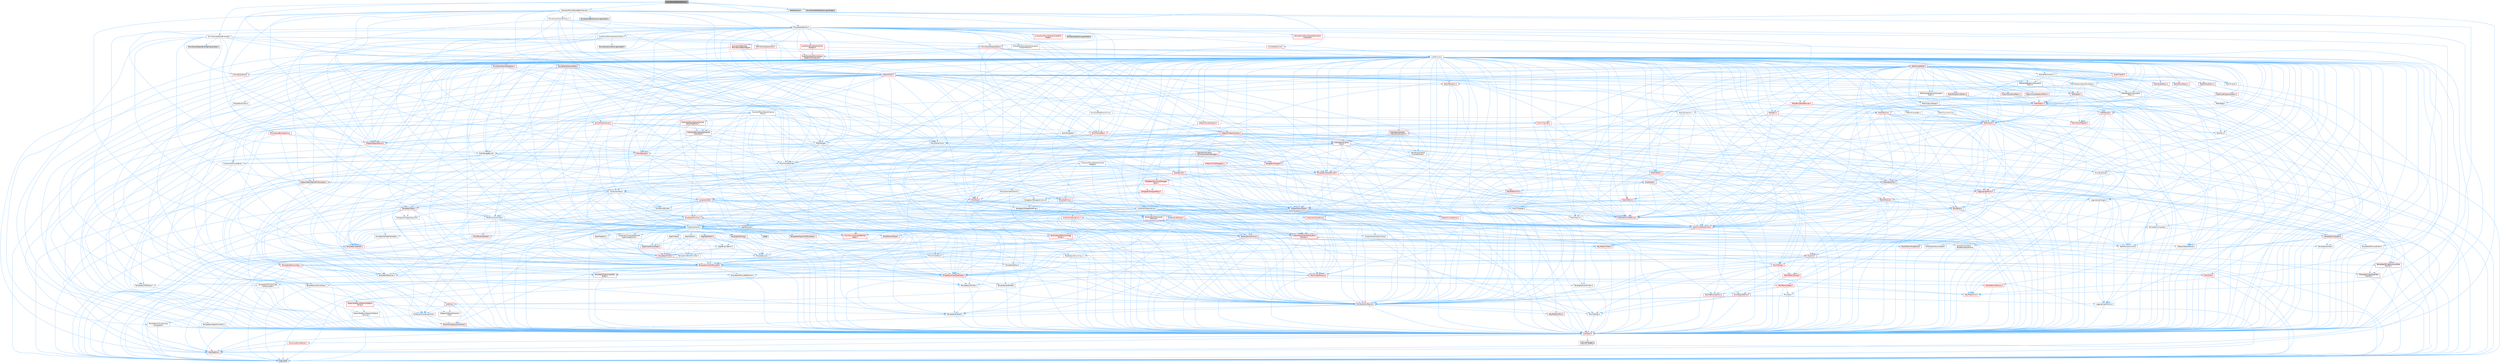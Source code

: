 digraph "MovieSceneMediaSection.h"
{
 // INTERACTIVE_SVG=YES
 // LATEX_PDF_SIZE
  bgcolor="transparent";
  edge [fontname=Helvetica,fontsize=10,labelfontname=Helvetica,labelfontsize=10];
  node [fontname=Helvetica,fontsize=10,shape=box,height=0.2,width=0.4];
  Node1 [id="Node000001",label="MovieSceneMediaSection.h",height=0.2,width=0.4,color="gray40", fillcolor="grey60", style="filled", fontcolor="black",tooltip=" "];
  Node1 -> Node2 [id="edge1_Node000001_Node000002",color="steelblue1",style="solid",tooltip=" "];
  Node2 [id="Node000002",label="MovieSceneSection.h",height=0.2,width=0.4,color="grey40", fillcolor="white", style="filled",URL="$db/d95/MovieSceneSection_8h.html",tooltip=" "];
  Node2 -> Node3 [id="edge2_Node000002_Node000003",color="steelblue1",style="solid",tooltip=" "];
  Node3 [id="Node000003",label="Conditions/MovieSceneCondition.h",height=0.2,width=0.4,color="grey40", fillcolor="white", style="filled",URL="$d2/d61/MovieSceneCondition_8h.html",tooltip=" "];
  Node3 -> Node4 [id="edge3_Node000003_Node000004",color="steelblue1",style="solid",tooltip=" "];
  Node4 [id="Node000004",label="MovieSceneSequenceID.h",height=0.2,width=0.4,color="red", fillcolor="#FFF0F0", style="filled",URL="$de/d78/MovieSceneSequenceID_8h.html",tooltip=" "];
  Node4 -> Node5 [id="edge4_Node000004_Node000005",color="steelblue1",style="solid",tooltip=" "];
  Node5 [id="Node000005",label="CoreMinimal.h",height=0.2,width=0.4,color="grey40", fillcolor="white", style="filled",URL="$d7/d67/CoreMinimal_8h.html",tooltip=" "];
  Node5 -> Node6 [id="edge5_Node000005_Node000006",color="steelblue1",style="solid",tooltip=" "];
  Node6 [id="Node000006",label="CoreTypes.h",height=0.2,width=0.4,color="red", fillcolor="#FFF0F0", style="filled",URL="$dc/dec/CoreTypes_8h.html",tooltip=" "];
  Node6 -> Node7 [id="edge6_Node000006_Node000007",color="steelblue1",style="solid",tooltip=" "];
  Node7 [id="Node000007",label="HAL/Platform.h",height=0.2,width=0.4,color="red", fillcolor="#FFF0F0", style="filled",URL="$d9/dd0/Platform_8h.html",tooltip=" "];
  Node7 -> Node10 [id="edge7_Node000007_Node000010",color="steelblue1",style="solid",tooltip=" "];
  Node10 [id="Node000010",label="type_traits",height=0.2,width=0.4,color="grey60", fillcolor="#E0E0E0", style="filled",tooltip=" "];
  Node6 -> Node17 [id="edge8_Node000006_Node000017",color="steelblue1",style="solid",tooltip=" "];
  Node17 [id="Node000017",label="ProfilingDebugging\l/UMemoryDefines.h",height=0.2,width=0.4,color="grey40", fillcolor="white", style="filled",URL="$d2/da2/UMemoryDefines_8h.html",tooltip=" "];
  Node6 -> Node18 [id="edge9_Node000006_Node000018",color="steelblue1",style="solid",tooltip=" "];
  Node18 [id="Node000018",label="Misc/CoreMiscDefines.h",height=0.2,width=0.4,color="red", fillcolor="#FFF0F0", style="filled",URL="$da/d38/CoreMiscDefines_8h.html",tooltip=" "];
  Node18 -> Node7 [id="edge10_Node000018_Node000007",color="steelblue1",style="solid",tooltip=" "];
  Node5 -> Node20 [id="edge11_Node000005_Node000020",color="steelblue1",style="solid",tooltip=" "];
  Node20 [id="Node000020",label="CoreFwd.h",height=0.2,width=0.4,color="red", fillcolor="#FFF0F0", style="filled",URL="$d1/d1e/CoreFwd_8h.html",tooltip=" "];
  Node20 -> Node6 [id="edge12_Node000020_Node000006",color="steelblue1",style="solid",tooltip=" "];
  Node20 -> Node21 [id="edge13_Node000020_Node000021",color="steelblue1",style="solid",tooltip=" "];
  Node21 [id="Node000021",label="Containers/ContainersFwd.h",height=0.2,width=0.4,color="grey40", fillcolor="white", style="filled",URL="$d4/d0a/ContainersFwd_8h.html",tooltip=" "];
  Node21 -> Node7 [id="edge14_Node000021_Node000007",color="steelblue1",style="solid",tooltip=" "];
  Node21 -> Node6 [id="edge15_Node000021_Node000006",color="steelblue1",style="solid",tooltip=" "];
  Node21 -> Node22 [id="edge16_Node000021_Node000022",color="steelblue1",style="solid",tooltip=" "];
  Node22 [id="Node000022",label="Traits/IsContiguousContainer.h",height=0.2,width=0.4,color="red", fillcolor="#FFF0F0", style="filled",URL="$d5/d3c/IsContiguousContainer_8h.html",tooltip=" "];
  Node22 -> Node6 [id="edge17_Node000022_Node000006",color="steelblue1",style="solid",tooltip=" "];
  Node20 -> Node26 [id="edge18_Node000020_Node000026",color="steelblue1",style="solid",tooltip=" "];
  Node26 [id="Node000026",label="UObject/UObjectHierarchy\lFwd.h",height=0.2,width=0.4,color="grey40", fillcolor="white", style="filled",URL="$d3/d13/UObjectHierarchyFwd_8h.html",tooltip=" "];
  Node5 -> Node26 [id="edge19_Node000005_Node000026",color="steelblue1",style="solid",tooltip=" "];
  Node5 -> Node21 [id="edge20_Node000005_Node000021",color="steelblue1",style="solid",tooltip=" "];
  Node5 -> Node27 [id="edge21_Node000005_Node000027",color="steelblue1",style="solid",tooltip=" "];
  Node27 [id="Node000027",label="Misc/VarArgs.h",height=0.2,width=0.4,color="grey40", fillcolor="white", style="filled",URL="$d5/d6f/VarArgs_8h.html",tooltip=" "];
  Node27 -> Node6 [id="edge22_Node000027_Node000006",color="steelblue1",style="solid",tooltip=" "];
  Node5 -> Node28 [id="edge23_Node000005_Node000028",color="steelblue1",style="solid",tooltip=" "];
  Node28 [id="Node000028",label="Logging/LogVerbosity.h",height=0.2,width=0.4,color="grey40", fillcolor="white", style="filled",URL="$d2/d8f/LogVerbosity_8h.html",tooltip=" "];
  Node28 -> Node6 [id="edge24_Node000028_Node000006",color="steelblue1",style="solid",tooltip=" "];
  Node5 -> Node29 [id="edge25_Node000005_Node000029",color="steelblue1",style="solid",tooltip=" "];
  Node29 [id="Node000029",label="Misc/OutputDevice.h",height=0.2,width=0.4,color="red", fillcolor="#FFF0F0", style="filled",URL="$d7/d32/OutputDevice_8h.html",tooltip=" "];
  Node29 -> Node20 [id="edge26_Node000029_Node000020",color="steelblue1",style="solid",tooltip=" "];
  Node29 -> Node6 [id="edge27_Node000029_Node000006",color="steelblue1",style="solid",tooltip=" "];
  Node29 -> Node28 [id="edge28_Node000029_Node000028",color="steelblue1",style="solid",tooltip=" "];
  Node29 -> Node27 [id="edge29_Node000029_Node000027",color="steelblue1",style="solid",tooltip=" "];
  Node5 -> Node35 [id="edge30_Node000005_Node000035",color="steelblue1",style="solid",tooltip=" "];
  Node35 [id="Node000035",label="HAL/PlatformCrt.h",height=0.2,width=0.4,color="red", fillcolor="#FFF0F0", style="filled",URL="$d8/d75/PlatformCrt_8h.html",tooltip=" "];
  Node5 -> Node45 [id="edge31_Node000005_Node000045",color="steelblue1",style="solid",tooltip=" "];
  Node45 [id="Node000045",label="HAL/PlatformMisc.h",height=0.2,width=0.4,color="red", fillcolor="#FFF0F0", style="filled",URL="$d0/df5/PlatformMisc_8h.html",tooltip=" "];
  Node45 -> Node6 [id="edge32_Node000045_Node000006",color="steelblue1",style="solid",tooltip=" "];
  Node5 -> Node64 [id="edge33_Node000005_Node000064",color="steelblue1",style="solid",tooltip=" "];
  Node64 [id="Node000064",label="Misc/AssertionMacros.h",height=0.2,width=0.4,color="red", fillcolor="#FFF0F0", style="filled",URL="$d0/dfa/AssertionMacros_8h.html",tooltip=" "];
  Node64 -> Node6 [id="edge34_Node000064_Node000006",color="steelblue1",style="solid",tooltip=" "];
  Node64 -> Node7 [id="edge35_Node000064_Node000007",color="steelblue1",style="solid",tooltip=" "];
  Node64 -> Node45 [id="edge36_Node000064_Node000045",color="steelblue1",style="solid",tooltip=" "];
  Node64 -> Node65 [id="edge37_Node000064_Node000065",color="steelblue1",style="solid",tooltip=" "];
  Node65 [id="Node000065",label="Templates/EnableIf.h",height=0.2,width=0.4,color="grey40", fillcolor="white", style="filled",URL="$d7/d60/EnableIf_8h.html",tooltip=" "];
  Node65 -> Node6 [id="edge38_Node000065_Node000006",color="steelblue1",style="solid",tooltip=" "];
  Node64 -> Node27 [id="edge39_Node000064_Node000027",color="steelblue1",style="solid",tooltip=" "];
  Node5 -> Node73 [id="edge40_Node000005_Node000073",color="steelblue1",style="solid",tooltip=" "];
  Node73 [id="Node000073",label="Templates/IsPointer.h",height=0.2,width=0.4,color="grey40", fillcolor="white", style="filled",URL="$d7/d05/IsPointer_8h.html",tooltip=" "];
  Node73 -> Node6 [id="edge41_Node000073_Node000006",color="steelblue1",style="solid",tooltip=" "];
  Node5 -> Node74 [id="edge42_Node000005_Node000074",color="steelblue1",style="solid",tooltip=" "];
  Node74 [id="Node000074",label="HAL/PlatformMemory.h",height=0.2,width=0.4,color="red", fillcolor="#FFF0F0", style="filled",URL="$de/d68/PlatformMemory_8h.html",tooltip=" "];
  Node74 -> Node6 [id="edge43_Node000074_Node000006",color="steelblue1",style="solid",tooltip=" "];
  Node5 -> Node57 [id="edge44_Node000005_Node000057",color="steelblue1",style="solid",tooltip=" "];
  Node57 [id="Node000057",label="HAL/PlatformAtomics.h",height=0.2,width=0.4,color="red", fillcolor="#FFF0F0", style="filled",URL="$d3/d36/PlatformAtomics_8h.html",tooltip=" "];
  Node57 -> Node6 [id="edge45_Node000057_Node000006",color="steelblue1",style="solid",tooltip=" "];
  Node5 -> Node79 [id="edge46_Node000005_Node000079",color="steelblue1",style="solid",tooltip=" "];
  Node79 [id="Node000079",label="Misc/Exec.h",height=0.2,width=0.4,color="grey40", fillcolor="white", style="filled",URL="$de/ddb/Exec_8h.html",tooltip=" "];
  Node79 -> Node6 [id="edge47_Node000079_Node000006",color="steelblue1",style="solid",tooltip=" "];
  Node79 -> Node64 [id="edge48_Node000079_Node000064",color="steelblue1",style="solid",tooltip=" "];
  Node5 -> Node80 [id="edge49_Node000005_Node000080",color="steelblue1",style="solid",tooltip=" "];
  Node80 [id="Node000080",label="HAL/MemoryBase.h",height=0.2,width=0.4,color="red", fillcolor="#FFF0F0", style="filled",URL="$d6/d9f/MemoryBase_8h.html",tooltip=" "];
  Node80 -> Node6 [id="edge50_Node000080_Node000006",color="steelblue1",style="solid",tooltip=" "];
  Node80 -> Node57 [id="edge51_Node000080_Node000057",color="steelblue1",style="solid",tooltip=" "];
  Node80 -> Node35 [id="edge52_Node000080_Node000035",color="steelblue1",style="solid",tooltip=" "];
  Node80 -> Node79 [id="edge53_Node000080_Node000079",color="steelblue1",style="solid",tooltip=" "];
  Node80 -> Node29 [id="edge54_Node000080_Node000029",color="steelblue1",style="solid",tooltip=" "];
  Node5 -> Node90 [id="edge55_Node000005_Node000090",color="steelblue1",style="solid",tooltip=" "];
  Node90 [id="Node000090",label="HAL/UnrealMemory.h",height=0.2,width=0.4,color="red", fillcolor="#FFF0F0", style="filled",URL="$d9/d96/UnrealMemory_8h.html",tooltip=" "];
  Node90 -> Node6 [id="edge56_Node000090_Node000006",color="steelblue1",style="solid",tooltip=" "];
  Node90 -> Node80 [id="edge57_Node000090_Node000080",color="steelblue1",style="solid",tooltip=" "];
  Node90 -> Node74 [id="edge58_Node000090_Node000074",color="steelblue1",style="solid",tooltip=" "];
  Node90 -> Node73 [id="edge59_Node000090_Node000073",color="steelblue1",style="solid",tooltip=" "];
  Node5 -> Node92 [id="edge60_Node000005_Node000092",color="steelblue1",style="solid",tooltip=" "];
  Node92 [id="Node000092",label="Templates/IsArithmetic.h",height=0.2,width=0.4,color="grey40", fillcolor="white", style="filled",URL="$d2/d5d/IsArithmetic_8h.html",tooltip=" "];
  Node92 -> Node6 [id="edge61_Node000092_Node000006",color="steelblue1",style="solid",tooltip=" "];
  Node5 -> Node86 [id="edge62_Node000005_Node000086",color="steelblue1",style="solid",tooltip=" "];
  Node86 [id="Node000086",label="Templates/AndOrNot.h",height=0.2,width=0.4,color="grey40", fillcolor="white", style="filled",URL="$db/d0a/AndOrNot_8h.html",tooltip=" "];
  Node86 -> Node6 [id="edge63_Node000086_Node000006",color="steelblue1",style="solid",tooltip=" "];
  Node5 -> Node93 [id="edge64_Node000005_Node000093",color="steelblue1",style="solid",tooltip=" "];
  Node93 [id="Node000093",label="Templates/IsPODType.h",height=0.2,width=0.4,color="grey40", fillcolor="white", style="filled",URL="$d7/db1/IsPODType_8h.html",tooltip=" "];
  Node93 -> Node6 [id="edge65_Node000093_Node000006",color="steelblue1",style="solid",tooltip=" "];
  Node5 -> Node94 [id="edge66_Node000005_Node000094",color="steelblue1",style="solid",tooltip=" "];
  Node94 [id="Node000094",label="Templates/IsUECoreType.h",height=0.2,width=0.4,color="grey40", fillcolor="white", style="filled",URL="$d1/db8/IsUECoreType_8h.html",tooltip=" "];
  Node94 -> Node6 [id="edge67_Node000094_Node000006",color="steelblue1",style="solid",tooltip=" "];
  Node94 -> Node10 [id="edge68_Node000094_Node000010",color="steelblue1",style="solid",tooltip=" "];
  Node5 -> Node87 [id="edge69_Node000005_Node000087",color="steelblue1",style="solid",tooltip=" "];
  Node87 [id="Node000087",label="Templates/IsTriviallyCopy\lConstructible.h",height=0.2,width=0.4,color="grey40", fillcolor="white", style="filled",URL="$d3/d78/IsTriviallyCopyConstructible_8h.html",tooltip=" "];
  Node87 -> Node6 [id="edge70_Node000087_Node000006",color="steelblue1",style="solid",tooltip=" "];
  Node87 -> Node10 [id="edge71_Node000087_Node000010",color="steelblue1",style="solid",tooltip=" "];
  Node5 -> Node95 [id="edge72_Node000005_Node000095",color="steelblue1",style="solid",tooltip=" "];
  Node95 [id="Node000095",label="Templates/UnrealTypeTraits.h",height=0.2,width=0.4,color="red", fillcolor="#FFF0F0", style="filled",URL="$d2/d2d/UnrealTypeTraits_8h.html",tooltip=" "];
  Node95 -> Node6 [id="edge73_Node000095_Node000006",color="steelblue1",style="solid",tooltip=" "];
  Node95 -> Node73 [id="edge74_Node000095_Node000073",color="steelblue1",style="solid",tooltip=" "];
  Node95 -> Node64 [id="edge75_Node000095_Node000064",color="steelblue1",style="solid",tooltip=" "];
  Node95 -> Node86 [id="edge76_Node000095_Node000086",color="steelblue1",style="solid",tooltip=" "];
  Node95 -> Node65 [id="edge77_Node000095_Node000065",color="steelblue1",style="solid",tooltip=" "];
  Node95 -> Node92 [id="edge78_Node000095_Node000092",color="steelblue1",style="solid",tooltip=" "];
  Node95 -> Node93 [id="edge79_Node000095_Node000093",color="steelblue1",style="solid",tooltip=" "];
  Node95 -> Node94 [id="edge80_Node000095_Node000094",color="steelblue1",style="solid",tooltip=" "];
  Node95 -> Node87 [id="edge81_Node000095_Node000087",color="steelblue1",style="solid",tooltip=" "];
  Node5 -> Node65 [id="edge82_Node000005_Node000065",color="steelblue1",style="solid",tooltip=" "];
  Node5 -> Node97 [id="edge83_Node000005_Node000097",color="steelblue1",style="solid",tooltip=" "];
  Node97 [id="Node000097",label="Templates/RemoveReference.h",height=0.2,width=0.4,color="grey40", fillcolor="white", style="filled",URL="$da/dbe/RemoveReference_8h.html",tooltip=" "];
  Node97 -> Node6 [id="edge84_Node000097_Node000006",color="steelblue1",style="solid",tooltip=" "];
  Node5 -> Node98 [id="edge85_Node000005_Node000098",color="steelblue1",style="solid",tooltip=" "];
  Node98 [id="Node000098",label="Templates/IntegralConstant.h",height=0.2,width=0.4,color="grey40", fillcolor="white", style="filled",URL="$db/d1b/IntegralConstant_8h.html",tooltip=" "];
  Node98 -> Node6 [id="edge86_Node000098_Node000006",color="steelblue1",style="solid",tooltip=" "];
  Node5 -> Node99 [id="edge87_Node000005_Node000099",color="steelblue1",style="solid",tooltip=" "];
  Node99 [id="Node000099",label="Templates/IsClass.h",height=0.2,width=0.4,color="grey40", fillcolor="white", style="filled",URL="$db/dcb/IsClass_8h.html",tooltip=" "];
  Node99 -> Node6 [id="edge88_Node000099_Node000006",color="steelblue1",style="solid",tooltip=" "];
  Node5 -> Node100 [id="edge89_Node000005_Node000100",color="steelblue1",style="solid",tooltip=" "];
  Node100 [id="Node000100",label="Templates/TypeCompatible\lBytes.h",height=0.2,width=0.4,color="red", fillcolor="#FFF0F0", style="filled",URL="$df/d0a/TypeCompatibleBytes_8h.html",tooltip=" "];
  Node100 -> Node6 [id="edge90_Node000100_Node000006",color="steelblue1",style="solid",tooltip=" "];
  Node100 -> Node10 [id="edge91_Node000100_Node000010",color="steelblue1",style="solid",tooltip=" "];
  Node5 -> Node22 [id="edge92_Node000005_Node000022",color="steelblue1",style="solid",tooltip=" "];
  Node5 -> Node101 [id="edge93_Node000005_Node000101",color="steelblue1",style="solid",tooltip=" "];
  Node101 [id="Node000101",label="Templates/UnrealTemplate.h",height=0.2,width=0.4,color="red", fillcolor="#FFF0F0", style="filled",URL="$d4/d24/UnrealTemplate_8h.html",tooltip=" "];
  Node101 -> Node6 [id="edge94_Node000101_Node000006",color="steelblue1",style="solid",tooltip=" "];
  Node101 -> Node73 [id="edge95_Node000101_Node000073",color="steelblue1",style="solid",tooltip=" "];
  Node101 -> Node90 [id="edge96_Node000101_Node000090",color="steelblue1",style="solid",tooltip=" "];
  Node101 -> Node95 [id="edge97_Node000101_Node000095",color="steelblue1",style="solid",tooltip=" "];
  Node101 -> Node97 [id="edge98_Node000101_Node000097",color="steelblue1",style="solid",tooltip=" "];
  Node101 -> Node67 [id="edge99_Node000101_Node000067",color="steelblue1",style="solid",tooltip=" "];
  Node67 [id="Node000067",label="Templates/Requires.h",height=0.2,width=0.4,color="grey40", fillcolor="white", style="filled",URL="$dc/d96/Requires_8h.html",tooltip=" "];
  Node67 -> Node65 [id="edge100_Node000067_Node000065",color="steelblue1",style="solid",tooltip=" "];
  Node67 -> Node10 [id="edge101_Node000067_Node000010",color="steelblue1",style="solid",tooltip=" "];
  Node101 -> Node100 [id="edge102_Node000101_Node000100",color="steelblue1",style="solid",tooltip=" "];
  Node101 -> Node22 [id="edge103_Node000101_Node000022",color="steelblue1",style="solid",tooltip=" "];
  Node101 -> Node10 [id="edge104_Node000101_Node000010",color="steelblue1",style="solid",tooltip=" "];
  Node5 -> Node50 [id="edge105_Node000005_Node000050",color="steelblue1",style="solid",tooltip=" "];
  Node50 [id="Node000050",label="Math/NumericLimits.h",height=0.2,width=0.4,color="grey40", fillcolor="white", style="filled",URL="$df/d1b/NumericLimits_8h.html",tooltip=" "];
  Node50 -> Node6 [id="edge106_Node000050_Node000006",color="steelblue1",style="solid",tooltip=" "];
  Node5 -> Node105 [id="edge107_Node000005_Node000105",color="steelblue1",style="solid",tooltip=" "];
  Node105 [id="Node000105",label="HAL/PlatformMath.h",height=0.2,width=0.4,color="red", fillcolor="#FFF0F0", style="filled",URL="$dc/d53/PlatformMath_8h.html",tooltip=" "];
  Node105 -> Node6 [id="edge108_Node000105_Node000006",color="steelblue1",style="solid",tooltip=" "];
  Node5 -> Node88 [id="edge109_Node000005_Node000088",color="steelblue1",style="solid",tooltip=" "];
  Node88 [id="Node000088",label="Templates/IsTriviallyCopy\lAssignable.h",height=0.2,width=0.4,color="grey40", fillcolor="white", style="filled",URL="$d2/df2/IsTriviallyCopyAssignable_8h.html",tooltip=" "];
  Node88 -> Node6 [id="edge110_Node000088_Node000006",color="steelblue1",style="solid",tooltip=" "];
  Node88 -> Node10 [id="edge111_Node000088_Node000010",color="steelblue1",style="solid",tooltip=" "];
  Node5 -> Node113 [id="edge112_Node000005_Node000113",color="steelblue1",style="solid",tooltip=" "];
  Node113 [id="Node000113",label="Templates/MemoryOps.h",height=0.2,width=0.4,color="red", fillcolor="#FFF0F0", style="filled",URL="$db/dea/MemoryOps_8h.html",tooltip=" "];
  Node113 -> Node6 [id="edge113_Node000113_Node000006",color="steelblue1",style="solid",tooltip=" "];
  Node113 -> Node90 [id="edge114_Node000113_Node000090",color="steelblue1",style="solid",tooltip=" "];
  Node113 -> Node88 [id="edge115_Node000113_Node000088",color="steelblue1",style="solid",tooltip=" "];
  Node113 -> Node87 [id="edge116_Node000113_Node000087",color="steelblue1",style="solid",tooltip=" "];
  Node113 -> Node67 [id="edge117_Node000113_Node000067",color="steelblue1",style="solid",tooltip=" "];
  Node113 -> Node95 [id="edge118_Node000113_Node000095",color="steelblue1",style="solid",tooltip=" "];
  Node113 -> Node10 [id="edge119_Node000113_Node000010",color="steelblue1",style="solid",tooltip=" "];
  Node5 -> Node114 [id="edge120_Node000005_Node000114",color="steelblue1",style="solid",tooltip=" "];
  Node114 [id="Node000114",label="Containers/ContainerAllocation\lPolicies.h",height=0.2,width=0.4,color="red", fillcolor="#FFF0F0", style="filled",URL="$d7/dff/ContainerAllocationPolicies_8h.html",tooltip=" "];
  Node114 -> Node6 [id="edge121_Node000114_Node000006",color="steelblue1",style="solid",tooltip=" "];
  Node114 -> Node114 [id="edge122_Node000114_Node000114",color="steelblue1",style="solid",tooltip=" "];
  Node114 -> Node105 [id="edge123_Node000114_Node000105",color="steelblue1",style="solid",tooltip=" "];
  Node114 -> Node90 [id="edge124_Node000114_Node000090",color="steelblue1",style="solid",tooltip=" "];
  Node114 -> Node50 [id="edge125_Node000114_Node000050",color="steelblue1",style="solid",tooltip=" "];
  Node114 -> Node64 [id="edge126_Node000114_Node000064",color="steelblue1",style="solid",tooltip=" "];
  Node114 -> Node113 [id="edge127_Node000114_Node000113",color="steelblue1",style="solid",tooltip=" "];
  Node114 -> Node100 [id="edge128_Node000114_Node000100",color="steelblue1",style="solid",tooltip=" "];
  Node114 -> Node10 [id="edge129_Node000114_Node000010",color="steelblue1",style="solid",tooltip=" "];
  Node5 -> Node117 [id="edge130_Node000005_Node000117",color="steelblue1",style="solid",tooltip=" "];
  Node117 [id="Node000117",label="Templates/IsEnumClass.h",height=0.2,width=0.4,color="grey40", fillcolor="white", style="filled",URL="$d7/d15/IsEnumClass_8h.html",tooltip=" "];
  Node117 -> Node6 [id="edge131_Node000117_Node000006",color="steelblue1",style="solid",tooltip=" "];
  Node117 -> Node86 [id="edge132_Node000117_Node000086",color="steelblue1",style="solid",tooltip=" "];
  Node5 -> Node118 [id="edge133_Node000005_Node000118",color="steelblue1",style="solid",tooltip=" "];
  Node118 [id="Node000118",label="HAL/PlatformProperties.h",height=0.2,width=0.4,color="red", fillcolor="#FFF0F0", style="filled",URL="$d9/db0/PlatformProperties_8h.html",tooltip=" "];
  Node118 -> Node6 [id="edge134_Node000118_Node000006",color="steelblue1",style="solid",tooltip=" "];
  Node5 -> Node121 [id="edge135_Node000005_Node000121",color="steelblue1",style="solid",tooltip=" "];
  Node121 [id="Node000121",label="Misc/EngineVersionBase.h",height=0.2,width=0.4,color="grey40", fillcolor="white", style="filled",URL="$d5/d2b/EngineVersionBase_8h.html",tooltip=" "];
  Node121 -> Node6 [id="edge136_Node000121_Node000006",color="steelblue1",style="solid",tooltip=" "];
  Node5 -> Node122 [id="edge137_Node000005_Node000122",color="steelblue1",style="solid",tooltip=" "];
  Node122 [id="Node000122",label="Internationalization\l/TextNamespaceFwd.h",height=0.2,width=0.4,color="grey40", fillcolor="white", style="filled",URL="$d8/d97/TextNamespaceFwd_8h.html",tooltip=" "];
  Node122 -> Node6 [id="edge138_Node000122_Node000006",color="steelblue1",style="solid",tooltip=" "];
  Node5 -> Node123 [id="edge139_Node000005_Node000123",color="steelblue1",style="solid",tooltip=" "];
  Node123 [id="Node000123",label="Serialization/Archive.h",height=0.2,width=0.4,color="red", fillcolor="#FFF0F0", style="filled",URL="$d7/d3b/Archive_8h.html",tooltip=" "];
  Node123 -> Node20 [id="edge140_Node000123_Node000020",color="steelblue1",style="solid",tooltip=" "];
  Node123 -> Node6 [id="edge141_Node000123_Node000006",color="steelblue1",style="solid",tooltip=" "];
  Node123 -> Node118 [id="edge142_Node000123_Node000118",color="steelblue1",style="solid",tooltip=" "];
  Node123 -> Node122 [id="edge143_Node000123_Node000122",color="steelblue1",style="solid",tooltip=" "];
  Node123 -> Node64 [id="edge144_Node000123_Node000064",color="steelblue1",style="solid",tooltip=" "];
  Node123 -> Node121 [id="edge145_Node000123_Node000121",color="steelblue1",style="solid",tooltip=" "];
  Node123 -> Node27 [id="edge146_Node000123_Node000027",color="steelblue1",style="solid",tooltip=" "];
  Node123 -> Node65 [id="edge147_Node000123_Node000065",color="steelblue1",style="solid",tooltip=" "];
  Node123 -> Node117 [id="edge148_Node000123_Node000117",color="steelblue1",style="solid",tooltip=" "];
  Node123 -> Node101 [id="edge149_Node000123_Node000101",color="steelblue1",style="solid",tooltip=" "];
  Node123 -> Node126 [id="edge150_Node000123_Node000126",color="steelblue1",style="solid",tooltip=" "];
  Node126 [id="Node000126",label="UObject/ObjectVersion.h",height=0.2,width=0.4,color="grey40", fillcolor="white", style="filled",URL="$da/d63/ObjectVersion_8h.html",tooltip=" "];
  Node126 -> Node6 [id="edge151_Node000126_Node000006",color="steelblue1",style="solid",tooltip=" "];
  Node5 -> Node127 [id="edge152_Node000005_Node000127",color="steelblue1",style="solid",tooltip=" "];
  Node127 [id="Node000127",label="Templates/Less.h",height=0.2,width=0.4,color="grey40", fillcolor="white", style="filled",URL="$de/dc8/Less_8h.html",tooltip=" "];
  Node127 -> Node6 [id="edge153_Node000127_Node000006",color="steelblue1",style="solid",tooltip=" "];
  Node127 -> Node101 [id="edge154_Node000127_Node000101",color="steelblue1",style="solid",tooltip=" "];
  Node5 -> Node128 [id="edge155_Node000005_Node000128",color="steelblue1",style="solid",tooltip=" "];
  Node128 [id="Node000128",label="Templates/Sorting.h",height=0.2,width=0.4,color="red", fillcolor="#FFF0F0", style="filled",URL="$d3/d9e/Sorting_8h.html",tooltip=" "];
  Node128 -> Node6 [id="edge156_Node000128_Node000006",color="steelblue1",style="solid",tooltip=" "];
  Node128 -> Node129 [id="edge157_Node000128_Node000129",color="steelblue1",style="solid",tooltip=" "];
  Node129 [id="Node000129",label="Algo/BinarySearch.h",height=0.2,width=0.4,color="grey40", fillcolor="white", style="filled",URL="$db/db4/BinarySearch_8h.html",tooltip=" "];
  Node129 -> Node130 [id="edge158_Node000129_Node000130",color="steelblue1",style="solid",tooltip=" "];
  Node130 [id="Node000130",label="Templates/IdentityFunctor.h",height=0.2,width=0.4,color="grey40", fillcolor="white", style="filled",URL="$d7/d2e/IdentityFunctor_8h.html",tooltip=" "];
  Node130 -> Node7 [id="edge159_Node000130_Node000007",color="steelblue1",style="solid",tooltip=" "];
  Node129 -> Node131 [id="edge160_Node000129_Node000131",color="steelblue1",style="solid",tooltip=" "];
  Node131 [id="Node000131",label="Templates/Invoke.h",height=0.2,width=0.4,color="red", fillcolor="#FFF0F0", style="filled",URL="$d7/deb/Invoke_8h.html",tooltip=" "];
  Node131 -> Node6 [id="edge161_Node000131_Node000006",color="steelblue1",style="solid",tooltip=" "];
  Node131 -> Node101 [id="edge162_Node000131_Node000101",color="steelblue1",style="solid",tooltip=" "];
  Node131 -> Node10 [id="edge163_Node000131_Node000010",color="steelblue1",style="solid",tooltip=" "];
  Node129 -> Node127 [id="edge164_Node000129_Node000127",color="steelblue1",style="solid",tooltip=" "];
  Node128 -> Node105 [id="edge165_Node000128_Node000105",color="steelblue1",style="solid",tooltip=" "];
  Node128 -> Node127 [id="edge166_Node000128_Node000127",color="steelblue1",style="solid",tooltip=" "];
  Node5 -> Node139 [id="edge167_Node000005_Node000139",color="steelblue1",style="solid",tooltip=" "];
  Node139 [id="Node000139",label="Misc/Char.h",height=0.2,width=0.4,color="red", fillcolor="#FFF0F0", style="filled",URL="$d0/d58/Char_8h.html",tooltip=" "];
  Node139 -> Node6 [id="edge168_Node000139_Node000006",color="steelblue1",style="solid",tooltip=" "];
  Node139 -> Node10 [id="edge169_Node000139_Node000010",color="steelblue1",style="solid",tooltip=" "];
  Node5 -> Node142 [id="edge170_Node000005_Node000142",color="steelblue1",style="solid",tooltip=" "];
  Node142 [id="Node000142",label="GenericPlatform/GenericPlatform\lStricmp.h",height=0.2,width=0.4,color="grey40", fillcolor="white", style="filled",URL="$d2/d86/GenericPlatformStricmp_8h.html",tooltip=" "];
  Node142 -> Node6 [id="edge171_Node000142_Node000006",color="steelblue1",style="solid",tooltip=" "];
  Node5 -> Node143 [id="edge172_Node000005_Node000143",color="steelblue1",style="solid",tooltip=" "];
  Node143 [id="Node000143",label="GenericPlatform/GenericPlatform\lString.h",height=0.2,width=0.4,color="red", fillcolor="#FFF0F0", style="filled",URL="$dd/d20/GenericPlatformString_8h.html",tooltip=" "];
  Node143 -> Node6 [id="edge173_Node000143_Node000006",color="steelblue1",style="solid",tooltip=" "];
  Node143 -> Node142 [id="edge174_Node000143_Node000142",color="steelblue1",style="solid",tooltip=" "];
  Node143 -> Node65 [id="edge175_Node000143_Node000065",color="steelblue1",style="solid",tooltip=" "];
  Node143 -> Node10 [id="edge176_Node000143_Node000010",color="steelblue1",style="solid",tooltip=" "];
  Node5 -> Node76 [id="edge177_Node000005_Node000076",color="steelblue1",style="solid",tooltip=" "];
  Node76 [id="Node000076",label="HAL/PlatformString.h",height=0.2,width=0.4,color="red", fillcolor="#FFF0F0", style="filled",URL="$db/db5/PlatformString_8h.html",tooltip=" "];
  Node76 -> Node6 [id="edge178_Node000076_Node000006",color="steelblue1",style="solid",tooltip=" "];
  Node5 -> Node146 [id="edge179_Node000005_Node000146",color="steelblue1",style="solid",tooltip=" "];
  Node146 [id="Node000146",label="Misc/CString.h",height=0.2,width=0.4,color="red", fillcolor="#FFF0F0", style="filled",URL="$d2/d49/CString_8h.html",tooltip=" "];
  Node146 -> Node6 [id="edge180_Node000146_Node000006",color="steelblue1",style="solid",tooltip=" "];
  Node146 -> Node35 [id="edge181_Node000146_Node000035",color="steelblue1",style="solid",tooltip=" "];
  Node146 -> Node76 [id="edge182_Node000146_Node000076",color="steelblue1",style="solid",tooltip=" "];
  Node146 -> Node64 [id="edge183_Node000146_Node000064",color="steelblue1",style="solid",tooltip=" "];
  Node146 -> Node139 [id="edge184_Node000146_Node000139",color="steelblue1",style="solid",tooltip=" "];
  Node146 -> Node27 [id="edge185_Node000146_Node000027",color="steelblue1",style="solid",tooltip=" "];
  Node5 -> Node147 [id="edge186_Node000005_Node000147",color="steelblue1",style="solid",tooltip=" "];
  Node147 [id="Node000147",label="Misc/Crc.h",height=0.2,width=0.4,color="red", fillcolor="#FFF0F0", style="filled",URL="$d4/dd2/Crc_8h.html",tooltip=" "];
  Node147 -> Node6 [id="edge187_Node000147_Node000006",color="steelblue1",style="solid",tooltip=" "];
  Node147 -> Node76 [id="edge188_Node000147_Node000076",color="steelblue1",style="solid",tooltip=" "];
  Node147 -> Node64 [id="edge189_Node000147_Node000064",color="steelblue1",style="solid",tooltip=" "];
  Node147 -> Node146 [id="edge190_Node000147_Node000146",color="steelblue1",style="solid",tooltip=" "];
  Node147 -> Node139 [id="edge191_Node000147_Node000139",color="steelblue1",style="solid",tooltip=" "];
  Node147 -> Node95 [id="edge192_Node000147_Node000095",color="steelblue1",style="solid",tooltip=" "];
  Node5 -> Node138 [id="edge193_Node000005_Node000138",color="steelblue1",style="solid",tooltip=" "];
  Node138 [id="Node000138",label="Math/UnrealMathUtility.h",height=0.2,width=0.4,color="red", fillcolor="#FFF0F0", style="filled",URL="$db/db8/UnrealMathUtility_8h.html",tooltip=" "];
  Node138 -> Node6 [id="edge194_Node000138_Node000006",color="steelblue1",style="solid",tooltip=" "];
  Node138 -> Node64 [id="edge195_Node000138_Node000064",color="steelblue1",style="solid",tooltip=" "];
  Node138 -> Node105 [id="edge196_Node000138_Node000105",color="steelblue1",style="solid",tooltip=" "];
  Node138 -> Node67 [id="edge197_Node000138_Node000067",color="steelblue1",style="solid",tooltip=" "];
  Node5 -> Node148 [id="edge198_Node000005_Node000148",color="steelblue1",style="solid",tooltip=" "];
  Node148 [id="Node000148",label="Containers/UnrealString.h",height=0.2,width=0.4,color="red", fillcolor="#FFF0F0", style="filled",URL="$d5/dba/UnrealString_8h.html",tooltip=" "];
  Node5 -> Node152 [id="edge199_Node000005_Node000152",color="steelblue1",style="solid",tooltip=" "];
  Node152 [id="Node000152",label="Containers/Array.h",height=0.2,width=0.4,color="grey40", fillcolor="white", style="filled",URL="$df/dd0/Array_8h.html",tooltip=" "];
  Node152 -> Node6 [id="edge200_Node000152_Node000006",color="steelblue1",style="solid",tooltip=" "];
  Node152 -> Node64 [id="edge201_Node000152_Node000064",color="steelblue1",style="solid",tooltip=" "];
  Node152 -> Node153 [id="edge202_Node000152_Node000153",color="steelblue1",style="solid",tooltip=" "];
  Node153 [id="Node000153",label="Misc/IntrusiveUnsetOptional\lState.h",height=0.2,width=0.4,color="red", fillcolor="#FFF0F0", style="filled",URL="$d2/d0a/IntrusiveUnsetOptionalState_8h.html",tooltip=" "];
  Node152 -> Node155 [id="edge203_Node000152_Node000155",color="steelblue1",style="solid",tooltip=" "];
  Node155 [id="Node000155",label="Misc/ReverseIterate.h",height=0.2,width=0.4,color="red", fillcolor="#FFF0F0", style="filled",URL="$db/de3/ReverseIterate_8h.html",tooltip=" "];
  Node155 -> Node7 [id="edge204_Node000155_Node000007",color="steelblue1",style="solid",tooltip=" "];
  Node152 -> Node90 [id="edge205_Node000152_Node000090",color="steelblue1",style="solid",tooltip=" "];
  Node152 -> Node95 [id="edge206_Node000152_Node000095",color="steelblue1",style="solid",tooltip=" "];
  Node152 -> Node101 [id="edge207_Node000152_Node000101",color="steelblue1",style="solid",tooltip=" "];
  Node152 -> Node157 [id="edge208_Node000152_Node000157",color="steelblue1",style="solid",tooltip=" "];
  Node157 [id="Node000157",label="Containers/AllowShrinking.h",height=0.2,width=0.4,color="grey40", fillcolor="white", style="filled",URL="$d7/d1a/AllowShrinking_8h.html",tooltip=" "];
  Node157 -> Node6 [id="edge209_Node000157_Node000006",color="steelblue1",style="solid",tooltip=" "];
  Node152 -> Node114 [id="edge210_Node000152_Node000114",color="steelblue1",style="solid",tooltip=" "];
  Node152 -> Node158 [id="edge211_Node000152_Node000158",color="steelblue1",style="solid",tooltip=" "];
  Node158 [id="Node000158",label="Containers/ContainerElement\lTypeCompatibility.h",height=0.2,width=0.4,color="grey40", fillcolor="white", style="filled",URL="$df/ddf/ContainerElementTypeCompatibility_8h.html",tooltip=" "];
  Node158 -> Node6 [id="edge212_Node000158_Node000006",color="steelblue1",style="solid",tooltip=" "];
  Node158 -> Node95 [id="edge213_Node000158_Node000095",color="steelblue1",style="solid",tooltip=" "];
  Node152 -> Node123 [id="edge214_Node000152_Node000123",color="steelblue1",style="solid",tooltip=" "];
  Node152 -> Node159 [id="edge215_Node000152_Node000159",color="steelblue1",style="solid",tooltip=" "];
  Node159 [id="Node000159",label="Serialization/MemoryImage\lWriter.h",height=0.2,width=0.4,color="red", fillcolor="#FFF0F0", style="filled",URL="$d0/d08/MemoryImageWriter_8h.html",tooltip=" "];
  Node159 -> Node6 [id="edge216_Node000159_Node000006",color="steelblue1",style="solid",tooltip=" "];
  Node152 -> Node168 [id="edge217_Node000152_Node000168",color="steelblue1",style="solid",tooltip=" "];
  Node168 [id="Node000168",label="Algo/Heapify.h",height=0.2,width=0.4,color="grey40", fillcolor="white", style="filled",URL="$d0/d2a/Heapify_8h.html",tooltip=" "];
  Node168 -> Node135 [id="edge218_Node000168_Node000135",color="steelblue1",style="solid",tooltip=" "];
  Node135 [id="Node000135",label="Algo/Impl/BinaryHeap.h",height=0.2,width=0.4,color="red", fillcolor="#FFF0F0", style="filled",URL="$d7/da3/Algo_2Impl_2BinaryHeap_8h.html",tooltip=" "];
  Node135 -> Node131 [id="edge219_Node000135_Node000131",color="steelblue1",style="solid",tooltip=" "];
  Node135 -> Node10 [id="edge220_Node000135_Node000010",color="steelblue1",style="solid",tooltip=" "];
  Node168 -> Node130 [id="edge221_Node000168_Node000130",color="steelblue1",style="solid",tooltip=" "];
  Node168 -> Node131 [id="edge222_Node000168_Node000131",color="steelblue1",style="solid",tooltip=" "];
  Node168 -> Node127 [id="edge223_Node000168_Node000127",color="steelblue1",style="solid",tooltip=" "];
  Node168 -> Node101 [id="edge224_Node000168_Node000101",color="steelblue1",style="solid",tooltip=" "];
  Node152 -> Node169 [id="edge225_Node000152_Node000169",color="steelblue1",style="solid",tooltip=" "];
  Node169 [id="Node000169",label="Algo/HeapSort.h",height=0.2,width=0.4,color="grey40", fillcolor="white", style="filled",URL="$d3/d92/HeapSort_8h.html",tooltip=" "];
  Node169 -> Node135 [id="edge226_Node000169_Node000135",color="steelblue1",style="solid",tooltip=" "];
  Node169 -> Node130 [id="edge227_Node000169_Node000130",color="steelblue1",style="solid",tooltip=" "];
  Node169 -> Node127 [id="edge228_Node000169_Node000127",color="steelblue1",style="solid",tooltip=" "];
  Node169 -> Node101 [id="edge229_Node000169_Node000101",color="steelblue1",style="solid",tooltip=" "];
  Node152 -> Node170 [id="edge230_Node000152_Node000170",color="steelblue1",style="solid",tooltip=" "];
  Node170 [id="Node000170",label="Algo/IsHeap.h",height=0.2,width=0.4,color="grey40", fillcolor="white", style="filled",URL="$de/d32/IsHeap_8h.html",tooltip=" "];
  Node170 -> Node135 [id="edge231_Node000170_Node000135",color="steelblue1",style="solid",tooltip=" "];
  Node170 -> Node130 [id="edge232_Node000170_Node000130",color="steelblue1",style="solid",tooltip=" "];
  Node170 -> Node131 [id="edge233_Node000170_Node000131",color="steelblue1",style="solid",tooltip=" "];
  Node170 -> Node127 [id="edge234_Node000170_Node000127",color="steelblue1",style="solid",tooltip=" "];
  Node170 -> Node101 [id="edge235_Node000170_Node000101",color="steelblue1",style="solid",tooltip=" "];
  Node152 -> Node135 [id="edge236_Node000152_Node000135",color="steelblue1",style="solid",tooltip=" "];
  Node152 -> Node171 [id="edge237_Node000152_Node000171",color="steelblue1",style="solid",tooltip=" "];
  Node171 [id="Node000171",label="Algo/StableSort.h",height=0.2,width=0.4,color="red", fillcolor="#FFF0F0", style="filled",URL="$d7/d3c/StableSort_8h.html",tooltip=" "];
  Node171 -> Node129 [id="edge238_Node000171_Node000129",color="steelblue1",style="solid",tooltip=" "];
  Node171 -> Node130 [id="edge239_Node000171_Node000130",color="steelblue1",style="solid",tooltip=" "];
  Node171 -> Node131 [id="edge240_Node000171_Node000131",color="steelblue1",style="solid",tooltip=" "];
  Node171 -> Node127 [id="edge241_Node000171_Node000127",color="steelblue1",style="solid",tooltip=" "];
  Node171 -> Node101 [id="edge242_Node000171_Node000101",color="steelblue1",style="solid",tooltip=" "];
  Node152 -> Node173 [id="edge243_Node000152_Node000173",color="steelblue1",style="solid",tooltip=" "];
  Node173 [id="Node000173",label="Concepts/GetTypeHashable.h",height=0.2,width=0.4,color="grey40", fillcolor="white", style="filled",URL="$d3/da2/GetTypeHashable_8h.html",tooltip=" "];
  Node173 -> Node6 [id="edge244_Node000173_Node000006",color="steelblue1",style="solid",tooltip=" "];
  Node173 -> Node164 [id="edge245_Node000173_Node000164",color="steelblue1",style="solid",tooltip=" "];
  Node164 [id="Node000164",label="Templates/TypeHash.h",height=0.2,width=0.4,color="red", fillcolor="#FFF0F0", style="filled",URL="$d1/d62/TypeHash_8h.html",tooltip=" "];
  Node164 -> Node6 [id="edge246_Node000164_Node000006",color="steelblue1",style="solid",tooltip=" "];
  Node164 -> Node67 [id="edge247_Node000164_Node000067",color="steelblue1",style="solid",tooltip=" "];
  Node164 -> Node147 [id="edge248_Node000164_Node000147",color="steelblue1",style="solid",tooltip=" "];
  Node164 -> Node10 [id="edge249_Node000164_Node000010",color="steelblue1",style="solid",tooltip=" "];
  Node152 -> Node130 [id="edge250_Node000152_Node000130",color="steelblue1",style="solid",tooltip=" "];
  Node152 -> Node131 [id="edge251_Node000152_Node000131",color="steelblue1",style="solid",tooltip=" "];
  Node152 -> Node127 [id="edge252_Node000152_Node000127",color="steelblue1",style="solid",tooltip=" "];
  Node152 -> Node174 [id="edge253_Node000152_Node000174",color="steelblue1",style="solid",tooltip=" "];
  Node174 [id="Node000174",label="Templates/LosesQualifiers\lFromTo.h",height=0.2,width=0.4,color="red", fillcolor="#FFF0F0", style="filled",URL="$d2/db3/LosesQualifiersFromTo_8h.html",tooltip=" "];
  Node174 -> Node10 [id="edge254_Node000174_Node000010",color="steelblue1",style="solid",tooltip=" "];
  Node152 -> Node67 [id="edge255_Node000152_Node000067",color="steelblue1",style="solid",tooltip=" "];
  Node152 -> Node128 [id="edge256_Node000152_Node000128",color="steelblue1",style="solid",tooltip=" "];
  Node152 -> Node175 [id="edge257_Node000152_Node000175",color="steelblue1",style="solid",tooltip=" "];
  Node175 [id="Node000175",label="Templates/AlignmentTemplates.h",height=0.2,width=0.4,color="red", fillcolor="#FFF0F0", style="filled",URL="$dd/d32/AlignmentTemplates_8h.html",tooltip=" "];
  Node175 -> Node6 [id="edge258_Node000175_Node000006",color="steelblue1",style="solid",tooltip=" "];
  Node175 -> Node73 [id="edge259_Node000175_Node000073",color="steelblue1",style="solid",tooltip=" "];
  Node152 -> Node48 [id="edge260_Node000152_Node000048",color="steelblue1",style="solid",tooltip=" "];
  Node48 [id="Node000048",label="Traits/ElementType.h",height=0.2,width=0.4,color="red", fillcolor="#FFF0F0", style="filled",URL="$d5/d4f/ElementType_8h.html",tooltip=" "];
  Node48 -> Node7 [id="edge261_Node000048_Node000007",color="steelblue1",style="solid",tooltip=" "];
  Node48 -> Node10 [id="edge262_Node000048_Node000010",color="steelblue1",style="solid",tooltip=" "];
  Node152 -> Node111 [id="edge263_Node000152_Node000111",color="steelblue1",style="solid",tooltip=" "];
  Node111 [id="Node000111",label="limits",height=0.2,width=0.4,color="grey60", fillcolor="#E0E0E0", style="filled",tooltip=" "];
  Node152 -> Node10 [id="edge264_Node000152_Node000010",color="steelblue1",style="solid",tooltip=" "];
  Node5 -> Node176 [id="edge265_Node000005_Node000176",color="steelblue1",style="solid",tooltip=" "];
  Node176 [id="Node000176",label="Misc/FrameNumber.h",height=0.2,width=0.4,color="grey40", fillcolor="white", style="filled",URL="$dd/dbd/FrameNumber_8h.html",tooltip=" "];
  Node176 -> Node6 [id="edge266_Node000176_Node000006",color="steelblue1",style="solid",tooltip=" "];
  Node176 -> Node50 [id="edge267_Node000176_Node000050",color="steelblue1",style="solid",tooltip=" "];
  Node176 -> Node138 [id="edge268_Node000176_Node000138",color="steelblue1",style="solid",tooltip=" "];
  Node176 -> Node65 [id="edge269_Node000176_Node000065",color="steelblue1",style="solid",tooltip=" "];
  Node176 -> Node95 [id="edge270_Node000176_Node000095",color="steelblue1",style="solid",tooltip=" "];
  Node5 -> Node177 [id="edge271_Node000005_Node000177",color="steelblue1",style="solid",tooltip=" "];
  Node177 [id="Node000177",label="Misc/Timespan.h",height=0.2,width=0.4,color="grey40", fillcolor="white", style="filled",URL="$da/dd9/Timespan_8h.html",tooltip=" "];
  Node177 -> Node6 [id="edge272_Node000177_Node000006",color="steelblue1",style="solid",tooltip=" "];
  Node177 -> Node178 [id="edge273_Node000177_Node000178",color="steelblue1",style="solid",tooltip=" "];
  Node178 [id="Node000178",label="Math/Interval.h",height=0.2,width=0.4,color="grey40", fillcolor="white", style="filled",URL="$d1/d55/Interval_8h.html",tooltip=" "];
  Node178 -> Node6 [id="edge274_Node000178_Node000006",color="steelblue1",style="solid",tooltip=" "];
  Node178 -> Node92 [id="edge275_Node000178_Node000092",color="steelblue1",style="solid",tooltip=" "];
  Node178 -> Node95 [id="edge276_Node000178_Node000095",color="steelblue1",style="solid",tooltip=" "];
  Node178 -> Node50 [id="edge277_Node000178_Node000050",color="steelblue1",style="solid",tooltip=" "];
  Node178 -> Node138 [id="edge278_Node000178_Node000138",color="steelblue1",style="solid",tooltip=" "];
  Node177 -> Node138 [id="edge279_Node000177_Node000138",color="steelblue1",style="solid",tooltip=" "];
  Node177 -> Node64 [id="edge280_Node000177_Node000064",color="steelblue1",style="solid",tooltip=" "];
  Node5 -> Node179 [id="edge281_Node000005_Node000179",color="steelblue1",style="solid",tooltip=" "];
  Node179 [id="Node000179",label="Containers/StringConv.h",height=0.2,width=0.4,color="red", fillcolor="#FFF0F0", style="filled",URL="$d3/ddf/StringConv_8h.html",tooltip=" "];
  Node179 -> Node6 [id="edge282_Node000179_Node000006",color="steelblue1",style="solid",tooltip=" "];
  Node179 -> Node64 [id="edge283_Node000179_Node000064",color="steelblue1",style="solid",tooltip=" "];
  Node179 -> Node114 [id="edge284_Node000179_Node000114",color="steelblue1",style="solid",tooltip=" "];
  Node179 -> Node152 [id="edge285_Node000179_Node000152",color="steelblue1",style="solid",tooltip=" "];
  Node179 -> Node146 [id="edge286_Node000179_Node000146",color="steelblue1",style="solid",tooltip=" "];
  Node179 -> Node180 [id="edge287_Node000179_Node000180",color="steelblue1",style="solid",tooltip=" "];
  Node180 [id="Node000180",label="Templates/IsArray.h",height=0.2,width=0.4,color="grey40", fillcolor="white", style="filled",URL="$d8/d8d/IsArray_8h.html",tooltip=" "];
  Node180 -> Node6 [id="edge288_Node000180_Node000006",color="steelblue1",style="solid",tooltip=" "];
  Node179 -> Node101 [id="edge289_Node000179_Node000101",color="steelblue1",style="solid",tooltip=" "];
  Node179 -> Node95 [id="edge290_Node000179_Node000095",color="steelblue1",style="solid",tooltip=" "];
  Node179 -> Node48 [id="edge291_Node000179_Node000048",color="steelblue1",style="solid",tooltip=" "];
  Node179 -> Node22 [id="edge292_Node000179_Node000022",color="steelblue1",style="solid",tooltip=" "];
  Node179 -> Node10 [id="edge293_Node000179_Node000010",color="steelblue1",style="solid",tooltip=" "];
  Node5 -> Node181 [id="edge294_Node000005_Node000181",color="steelblue1",style="solid",tooltip=" "];
  Node181 [id="Node000181",label="UObject/UnrealNames.h",height=0.2,width=0.4,color="red", fillcolor="#FFF0F0", style="filled",URL="$d8/db1/UnrealNames_8h.html",tooltip=" "];
  Node181 -> Node6 [id="edge295_Node000181_Node000006",color="steelblue1",style="solid",tooltip=" "];
  Node5 -> Node183 [id="edge296_Node000005_Node000183",color="steelblue1",style="solid",tooltip=" "];
  Node183 [id="Node000183",label="UObject/NameTypes.h",height=0.2,width=0.4,color="red", fillcolor="#FFF0F0", style="filled",URL="$d6/d35/NameTypes_8h.html",tooltip=" "];
  Node183 -> Node6 [id="edge297_Node000183_Node000006",color="steelblue1",style="solid",tooltip=" "];
  Node183 -> Node64 [id="edge298_Node000183_Node000064",color="steelblue1",style="solid",tooltip=" "];
  Node183 -> Node90 [id="edge299_Node000183_Node000090",color="steelblue1",style="solid",tooltip=" "];
  Node183 -> Node95 [id="edge300_Node000183_Node000095",color="steelblue1",style="solid",tooltip=" "];
  Node183 -> Node101 [id="edge301_Node000183_Node000101",color="steelblue1",style="solid",tooltip=" "];
  Node183 -> Node148 [id="edge302_Node000183_Node000148",color="steelblue1",style="solid",tooltip=" "];
  Node183 -> Node179 [id="edge303_Node000183_Node000179",color="steelblue1",style="solid",tooltip=" "];
  Node183 -> Node181 [id="edge304_Node000183_Node000181",color="steelblue1",style="solid",tooltip=" "];
  Node183 -> Node153 [id="edge305_Node000183_Node000153",color="steelblue1",style="solid",tooltip=" "];
  Node5 -> Node191 [id="edge306_Node000005_Node000191",color="steelblue1",style="solid",tooltip=" "];
  Node191 [id="Node000191",label="Misc/Parse.h",height=0.2,width=0.4,color="red", fillcolor="#FFF0F0", style="filled",URL="$dc/d71/Parse_8h.html",tooltip=" "];
  Node191 -> Node148 [id="edge307_Node000191_Node000148",color="steelblue1",style="solid",tooltip=" "];
  Node191 -> Node6 [id="edge308_Node000191_Node000006",color="steelblue1",style="solid",tooltip=" "];
  Node191 -> Node35 [id="edge309_Node000191_Node000035",color="steelblue1",style="solid",tooltip=" "];
  Node191 -> Node192 [id="edge310_Node000191_Node000192",color="steelblue1",style="solid",tooltip=" "];
  Node192 [id="Node000192",label="Templates/Function.h",height=0.2,width=0.4,color="red", fillcolor="#FFF0F0", style="filled",URL="$df/df5/Function_8h.html",tooltip=" "];
  Node192 -> Node6 [id="edge311_Node000192_Node000006",color="steelblue1",style="solid",tooltip=" "];
  Node192 -> Node64 [id="edge312_Node000192_Node000064",color="steelblue1",style="solid",tooltip=" "];
  Node192 -> Node153 [id="edge313_Node000192_Node000153",color="steelblue1",style="solid",tooltip=" "];
  Node192 -> Node90 [id="edge314_Node000192_Node000090",color="steelblue1",style="solid",tooltip=" "];
  Node192 -> Node95 [id="edge315_Node000192_Node000095",color="steelblue1",style="solid",tooltip=" "];
  Node192 -> Node131 [id="edge316_Node000192_Node000131",color="steelblue1",style="solid",tooltip=" "];
  Node192 -> Node101 [id="edge317_Node000192_Node000101",color="steelblue1",style="solid",tooltip=" "];
  Node192 -> Node67 [id="edge318_Node000192_Node000067",color="steelblue1",style="solid",tooltip=" "];
  Node192 -> Node138 [id="edge319_Node000192_Node000138",color="steelblue1",style="solid",tooltip=" "];
  Node192 -> Node10 [id="edge320_Node000192_Node000010",color="steelblue1",style="solid",tooltip=" "];
  Node5 -> Node175 [id="edge321_Node000005_Node000175",color="steelblue1",style="solid",tooltip=" "];
  Node5 -> Node194 [id="edge322_Node000005_Node000194",color="steelblue1",style="solid",tooltip=" "];
  Node194 [id="Node000194",label="Misc/StructBuilder.h",height=0.2,width=0.4,color="grey40", fillcolor="white", style="filled",URL="$d9/db3/StructBuilder_8h.html",tooltip=" "];
  Node194 -> Node6 [id="edge323_Node000194_Node000006",color="steelblue1",style="solid",tooltip=" "];
  Node194 -> Node138 [id="edge324_Node000194_Node000138",color="steelblue1",style="solid",tooltip=" "];
  Node194 -> Node175 [id="edge325_Node000194_Node000175",color="steelblue1",style="solid",tooltip=" "];
  Node5 -> Node107 [id="edge326_Node000005_Node000107",color="steelblue1",style="solid",tooltip=" "];
  Node107 [id="Node000107",label="Templates/Decay.h",height=0.2,width=0.4,color="grey40", fillcolor="white", style="filled",URL="$dd/d0f/Decay_8h.html",tooltip=" "];
  Node107 -> Node6 [id="edge327_Node000107_Node000006",color="steelblue1",style="solid",tooltip=" "];
  Node107 -> Node97 [id="edge328_Node000107_Node000097",color="steelblue1",style="solid",tooltip=" "];
  Node107 -> Node10 [id="edge329_Node000107_Node000010",color="steelblue1",style="solid",tooltip=" "];
  Node5 -> Node195 [id="edge330_Node000005_Node000195",color="steelblue1",style="solid",tooltip=" "];
  Node195 [id="Node000195",label="Templates/PointerIsConvertible\lFromTo.h",height=0.2,width=0.4,color="red", fillcolor="#FFF0F0", style="filled",URL="$d6/d65/PointerIsConvertibleFromTo_8h.html",tooltip=" "];
  Node195 -> Node6 [id="edge331_Node000195_Node000006",color="steelblue1",style="solid",tooltip=" "];
  Node195 -> Node174 [id="edge332_Node000195_Node000174",color="steelblue1",style="solid",tooltip=" "];
  Node195 -> Node10 [id="edge333_Node000195_Node000010",color="steelblue1",style="solid",tooltip=" "];
  Node5 -> Node131 [id="edge334_Node000005_Node000131",color="steelblue1",style="solid",tooltip=" "];
  Node5 -> Node192 [id="edge335_Node000005_Node000192",color="steelblue1",style="solid",tooltip=" "];
  Node5 -> Node164 [id="edge336_Node000005_Node000164",color="steelblue1",style="solid",tooltip=" "];
  Node5 -> Node196 [id="edge337_Node000005_Node000196",color="steelblue1",style="solid",tooltip=" "];
  Node196 [id="Node000196",label="Containers/ScriptArray.h",height=0.2,width=0.4,color="red", fillcolor="#FFF0F0", style="filled",URL="$dc/daf/ScriptArray_8h.html",tooltip=" "];
  Node196 -> Node6 [id="edge338_Node000196_Node000006",color="steelblue1",style="solid",tooltip=" "];
  Node196 -> Node64 [id="edge339_Node000196_Node000064",color="steelblue1",style="solid",tooltip=" "];
  Node196 -> Node90 [id="edge340_Node000196_Node000090",color="steelblue1",style="solid",tooltip=" "];
  Node196 -> Node157 [id="edge341_Node000196_Node000157",color="steelblue1",style="solid",tooltip=" "];
  Node196 -> Node114 [id="edge342_Node000196_Node000114",color="steelblue1",style="solid",tooltip=" "];
  Node196 -> Node152 [id="edge343_Node000196_Node000152",color="steelblue1",style="solid",tooltip=" "];
  Node5 -> Node197 [id="edge344_Node000005_Node000197",color="steelblue1",style="solid",tooltip=" "];
  Node197 [id="Node000197",label="Containers/BitArray.h",height=0.2,width=0.4,color="red", fillcolor="#FFF0F0", style="filled",URL="$d1/de4/BitArray_8h.html",tooltip=" "];
  Node197 -> Node114 [id="edge345_Node000197_Node000114",color="steelblue1",style="solid",tooltip=" "];
  Node197 -> Node6 [id="edge346_Node000197_Node000006",color="steelblue1",style="solid",tooltip=" "];
  Node197 -> Node57 [id="edge347_Node000197_Node000057",color="steelblue1",style="solid",tooltip=" "];
  Node197 -> Node90 [id="edge348_Node000197_Node000090",color="steelblue1",style="solid",tooltip=" "];
  Node197 -> Node138 [id="edge349_Node000197_Node000138",color="steelblue1",style="solid",tooltip=" "];
  Node197 -> Node64 [id="edge350_Node000197_Node000064",color="steelblue1",style="solid",tooltip=" "];
  Node197 -> Node123 [id="edge351_Node000197_Node000123",color="steelblue1",style="solid",tooltip=" "];
  Node197 -> Node159 [id="edge352_Node000197_Node000159",color="steelblue1",style="solid",tooltip=" "];
  Node197 -> Node65 [id="edge353_Node000197_Node000065",color="steelblue1",style="solid",tooltip=" "];
  Node197 -> Node131 [id="edge354_Node000197_Node000131",color="steelblue1",style="solid",tooltip=" "];
  Node197 -> Node101 [id="edge355_Node000197_Node000101",color="steelblue1",style="solid",tooltip=" "];
  Node197 -> Node95 [id="edge356_Node000197_Node000095",color="steelblue1",style="solid",tooltip=" "];
  Node5 -> Node198 [id="edge357_Node000005_Node000198",color="steelblue1",style="solid",tooltip=" "];
  Node198 [id="Node000198",label="Containers/SparseArray.h",height=0.2,width=0.4,color="grey40", fillcolor="white", style="filled",URL="$d5/dbf/SparseArray_8h.html",tooltip=" "];
  Node198 -> Node6 [id="edge358_Node000198_Node000006",color="steelblue1",style="solid",tooltip=" "];
  Node198 -> Node64 [id="edge359_Node000198_Node000064",color="steelblue1",style="solid",tooltip=" "];
  Node198 -> Node90 [id="edge360_Node000198_Node000090",color="steelblue1",style="solid",tooltip=" "];
  Node198 -> Node95 [id="edge361_Node000198_Node000095",color="steelblue1",style="solid",tooltip=" "];
  Node198 -> Node101 [id="edge362_Node000198_Node000101",color="steelblue1",style="solid",tooltip=" "];
  Node198 -> Node114 [id="edge363_Node000198_Node000114",color="steelblue1",style="solid",tooltip=" "];
  Node198 -> Node127 [id="edge364_Node000198_Node000127",color="steelblue1",style="solid",tooltip=" "];
  Node198 -> Node152 [id="edge365_Node000198_Node000152",color="steelblue1",style="solid",tooltip=" "];
  Node198 -> Node138 [id="edge366_Node000198_Node000138",color="steelblue1",style="solid",tooltip=" "];
  Node198 -> Node196 [id="edge367_Node000198_Node000196",color="steelblue1",style="solid",tooltip=" "];
  Node198 -> Node197 [id="edge368_Node000198_Node000197",color="steelblue1",style="solid",tooltip=" "];
  Node198 -> Node199 [id="edge369_Node000198_Node000199",color="steelblue1",style="solid",tooltip=" "];
  Node199 [id="Node000199",label="Serialization/Structured\lArchive.h",height=0.2,width=0.4,color="red", fillcolor="#FFF0F0", style="filled",URL="$d9/d1e/StructuredArchive_8h.html",tooltip=" "];
  Node199 -> Node152 [id="edge370_Node000199_Node000152",color="steelblue1",style="solid",tooltip=" "];
  Node199 -> Node114 [id="edge371_Node000199_Node000114",color="steelblue1",style="solid",tooltip=" "];
  Node199 -> Node6 [id="edge372_Node000199_Node000006",color="steelblue1",style="solid",tooltip=" "];
  Node199 -> Node123 [id="edge373_Node000199_Node000123",color="steelblue1",style="solid",tooltip=" "];
  Node199 -> Node210 [id="edge374_Node000199_Node000210",color="steelblue1",style="solid",tooltip=" "];
  Node210 [id="Node000210",label="Templates/UniqueObj.h",height=0.2,width=0.4,color="grey40", fillcolor="white", style="filled",URL="$da/d95/UniqueObj_8h.html",tooltip=" "];
  Node210 -> Node6 [id="edge375_Node000210_Node000006",color="steelblue1",style="solid",tooltip=" "];
  Node210 -> Node211 [id="edge376_Node000210_Node000211",color="steelblue1",style="solid",tooltip=" "];
  Node211 [id="Node000211",label="Templates/UniquePtr.h",height=0.2,width=0.4,color="red", fillcolor="#FFF0F0", style="filled",URL="$de/d1a/UniquePtr_8h.html",tooltip=" "];
  Node211 -> Node6 [id="edge377_Node000211_Node000006",color="steelblue1",style="solid",tooltip=" "];
  Node211 -> Node101 [id="edge378_Node000211_Node000101",color="steelblue1",style="solid",tooltip=" "];
  Node211 -> Node180 [id="edge379_Node000211_Node000180",color="steelblue1",style="solid",tooltip=" "];
  Node211 -> Node212 [id="edge380_Node000211_Node000212",color="steelblue1",style="solid",tooltip=" "];
  Node212 [id="Node000212",label="Templates/RemoveExtent.h",height=0.2,width=0.4,color="grey40", fillcolor="white", style="filled",URL="$dc/de9/RemoveExtent_8h.html",tooltip=" "];
  Node212 -> Node6 [id="edge381_Node000212_Node000006",color="steelblue1",style="solid",tooltip=" "];
  Node211 -> Node67 [id="edge382_Node000211_Node000067",color="steelblue1",style="solid",tooltip=" "];
  Node211 -> Node10 [id="edge383_Node000211_Node000010",color="steelblue1",style="solid",tooltip=" "];
  Node198 -> Node159 [id="edge384_Node000198_Node000159",color="steelblue1",style="solid",tooltip=" "];
  Node198 -> Node148 [id="edge385_Node000198_Node000148",color="steelblue1",style="solid",tooltip=" "];
  Node198 -> Node153 [id="edge386_Node000198_Node000153",color="steelblue1",style="solid",tooltip=" "];
  Node5 -> Node214 [id="edge387_Node000005_Node000214",color="steelblue1",style="solid",tooltip=" "];
  Node214 [id="Node000214",label="Containers/Set.h",height=0.2,width=0.4,color="red", fillcolor="#FFF0F0", style="filled",URL="$d4/d45/Set_8h.html",tooltip=" "];
  Node214 -> Node114 [id="edge388_Node000214_Node000114",color="steelblue1",style="solid",tooltip=" "];
  Node214 -> Node158 [id="edge389_Node000214_Node000158",color="steelblue1",style="solid",tooltip=" "];
  Node214 -> Node198 [id="edge390_Node000214_Node000198",color="steelblue1",style="solid",tooltip=" "];
  Node214 -> Node21 [id="edge391_Node000214_Node000021",color="steelblue1",style="solid",tooltip=" "];
  Node214 -> Node138 [id="edge392_Node000214_Node000138",color="steelblue1",style="solid",tooltip=" "];
  Node214 -> Node64 [id="edge393_Node000214_Node000064",color="steelblue1",style="solid",tooltip=" "];
  Node214 -> Node194 [id="edge394_Node000214_Node000194",color="steelblue1",style="solid",tooltip=" "];
  Node214 -> Node159 [id="edge395_Node000214_Node000159",color="steelblue1",style="solid",tooltip=" "];
  Node214 -> Node199 [id="edge396_Node000214_Node000199",color="steelblue1",style="solid",tooltip=" "];
  Node214 -> Node192 [id="edge397_Node000214_Node000192",color="steelblue1",style="solid",tooltip=" "];
  Node214 -> Node128 [id="edge398_Node000214_Node000128",color="steelblue1",style="solid",tooltip=" "];
  Node214 -> Node164 [id="edge399_Node000214_Node000164",color="steelblue1",style="solid",tooltip=" "];
  Node214 -> Node101 [id="edge400_Node000214_Node000101",color="steelblue1",style="solid",tooltip=" "];
  Node214 -> Node10 [id="edge401_Node000214_Node000010",color="steelblue1",style="solid",tooltip=" "];
  Node5 -> Node217 [id="edge402_Node000005_Node000217",color="steelblue1",style="solid",tooltip=" "];
  Node217 [id="Node000217",label="Algo/Reverse.h",height=0.2,width=0.4,color="grey40", fillcolor="white", style="filled",URL="$d5/d93/Reverse_8h.html",tooltip=" "];
  Node217 -> Node6 [id="edge403_Node000217_Node000006",color="steelblue1",style="solid",tooltip=" "];
  Node217 -> Node101 [id="edge404_Node000217_Node000101",color="steelblue1",style="solid",tooltip=" "];
  Node5 -> Node218 [id="edge405_Node000005_Node000218",color="steelblue1",style="solid",tooltip=" "];
  Node218 [id="Node000218",label="Containers/Map.h",height=0.2,width=0.4,color="grey40", fillcolor="white", style="filled",URL="$df/d79/Map_8h.html",tooltip=" "];
  Node218 -> Node6 [id="edge406_Node000218_Node000006",color="steelblue1",style="solid",tooltip=" "];
  Node218 -> Node217 [id="edge407_Node000218_Node000217",color="steelblue1",style="solid",tooltip=" "];
  Node218 -> Node158 [id="edge408_Node000218_Node000158",color="steelblue1",style="solid",tooltip=" "];
  Node218 -> Node214 [id="edge409_Node000218_Node000214",color="steelblue1",style="solid",tooltip=" "];
  Node218 -> Node148 [id="edge410_Node000218_Node000148",color="steelblue1",style="solid",tooltip=" "];
  Node218 -> Node64 [id="edge411_Node000218_Node000064",color="steelblue1",style="solid",tooltip=" "];
  Node218 -> Node194 [id="edge412_Node000218_Node000194",color="steelblue1",style="solid",tooltip=" "];
  Node218 -> Node192 [id="edge413_Node000218_Node000192",color="steelblue1",style="solid",tooltip=" "];
  Node218 -> Node128 [id="edge414_Node000218_Node000128",color="steelblue1",style="solid",tooltip=" "];
  Node218 -> Node219 [id="edge415_Node000218_Node000219",color="steelblue1",style="solid",tooltip=" "];
  Node219 [id="Node000219",label="Templates/Tuple.h",height=0.2,width=0.4,color="red", fillcolor="#FFF0F0", style="filled",URL="$d2/d4f/Tuple_8h.html",tooltip=" "];
  Node219 -> Node6 [id="edge416_Node000219_Node000006",color="steelblue1",style="solid",tooltip=" "];
  Node219 -> Node101 [id="edge417_Node000219_Node000101",color="steelblue1",style="solid",tooltip=" "];
  Node219 -> Node220 [id="edge418_Node000219_Node000220",color="steelblue1",style="solid",tooltip=" "];
  Node220 [id="Node000220",label="Delegates/IntegerSequence.h",height=0.2,width=0.4,color="grey40", fillcolor="white", style="filled",URL="$d2/dcc/IntegerSequence_8h.html",tooltip=" "];
  Node220 -> Node6 [id="edge419_Node000220_Node000006",color="steelblue1",style="solid",tooltip=" "];
  Node219 -> Node131 [id="edge420_Node000219_Node000131",color="steelblue1",style="solid",tooltip=" "];
  Node219 -> Node199 [id="edge421_Node000219_Node000199",color="steelblue1",style="solid",tooltip=" "];
  Node219 -> Node67 [id="edge422_Node000219_Node000067",color="steelblue1",style="solid",tooltip=" "];
  Node219 -> Node164 [id="edge423_Node000219_Node000164",color="steelblue1",style="solid",tooltip=" "];
  Node219 -> Node10 [id="edge424_Node000219_Node000010",color="steelblue1",style="solid",tooltip=" "];
  Node218 -> Node101 [id="edge425_Node000218_Node000101",color="steelblue1",style="solid",tooltip=" "];
  Node218 -> Node95 [id="edge426_Node000218_Node000095",color="steelblue1",style="solid",tooltip=" "];
  Node218 -> Node10 [id="edge427_Node000218_Node000010",color="steelblue1",style="solid",tooltip=" "];
  Node5 -> Node222 [id="edge428_Node000005_Node000222",color="steelblue1",style="solid",tooltip=" "];
  Node222 [id="Node000222",label="Math/IntPoint.h",height=0.2,width=0.4,color="red", fillcolor="#FFF0F0", style="filled",URL="$d3/df7/IntPoint_8h.html",tooltip=" "];
  Node222 -> Node6 [id="edge429_Node000222_Node000006",color="steelblue1",style="solid",tooltip=" "];
  Node222 -> Node64 [id="edge430_Node000222_Node000064",color="steelblue1",style="solid",tooltip=" "];
  Node222 -> Node191 [id="edge431_Node000222_Node000191",color="steelblue1",style="solid",tooltip=" "];
  Node222 -> Node138 [id="edge432_Node000222_Node000138",color="steelblue1",style="solid",tooltip=" "];
  Node222 -> Node148 [id="edge433_Node000222_Node000148",color="steelblue1",style="solid",tooltip=" "];
  Node222 -> Node199 [id="edge434_Node000222_Node000199",color="steelblue1",style="solid",tooltip=" "];
  Node222 -> Node164 [id="edge435_Node000222_Node000164",color="steelblue1",style="solid",tooltip=" "];
  Node5 -> Node224 [id="edge436_Node000005_Node000224",color="steelblue1",style="solid",tooltip=" "];
  Node224 [id="Node000224",label="Math/IntVector.h",height=0.2,width=0.4,color="red", fillcolor="#FFF0F0", style="filled",URL="$d7/d44/IntVector_8h.html",tooltip=" "];
  Node224 -> Node6 [id="edge437_Node000224_Node000006",color="steelblue1",style="solid",tooltip=" "];
  Node224 -> Node147 [id="edge438_Node000224_Node000147",color="steelblue1",style="solid",tooltip=" "];
  Node224 -> Node191 [id="edge439_Node000224_Node000191",color="steelblue1",style="solid",tooltip=" "];
  Node224 -> Node138 [id="edge440_Node000224_Node000138",color="steelblue1",style="solid",tooltip=" "];
  Node224 -> Node148 [id="edge441_Node000224_Node000148",color="steelblue1",style="solid",tooltip=" "];
  Node224 -> Node199 [id="edge442_Node000224_Node000199",color="steelblue1",style="solid",tooltip=" "];
  Node5 -> Node225 [id="edge443_Node000005_Node000225",color="steelblue1",style="solid",tooltip=" "];
  Node225 [id="Node000225",label="Logging/LogCategory.h",height=0.2,width=0.4,color="grey40", fillcolor="white", style="filled",URL="$d9/d36/LogCategory_8h.html",tooltip=" "];
  Node225 -> Node6 [id="edge444_Node000225_Node000006",color="steelblue1",style="solid",tooltip=" "];
  Node225 -> Node28 [id="edge445_Node000225_Node000028",color="steelblue1",style="solid",tooltip=" "];
  Node225 -> Node183 [id="edge446_Node000225_Node000183",color="steelblue1",style="solid",tooltip=" "];
  Node5 -> Node226 [id="edge447_Node000005_Node000226",color="steelblue1",style="solid",tooltip=" "];
  Node226 [id="Node000226",label="Logging/LogMacros.h",height=0.2,width=0.4,color="red", fillcolor="#FFF0F0", style="filled",URL="$d0/d16/LogMacros_8h.html",tooltip=" "];
  Node226 -> Node148 [id="edge448_Node000226_Node000148",color="steelblue1",style="solid",tooltip=" "];
  Node226 -> Node6 [id="edge449_Node000226_Node000006",color="steelblue1",style="solid",tooltip=" "];
  Node226 -> Node225 [id="edge450_Node000226_Node000225",color="steelblue1",style="solid",tooltip=" "];
  Node226 -> Node28 [id="edge451_Node000226_Node000028",color="steelblue1",style="solid",tooltip=" "];
  Node226 -> Node64 [id="edge452_Node000226_Node000064",color="steelblue1",style="solid",tooltip=" "];
  Node226 -> Node27 [id="edge453_Node000226_Node000027",color="steelblue1",style="solid",tooltip=" "];
  Node226 -> Node65 [id="edge454_Node000226_Node000065",color="steelblue1",style="solid",tooltip=" "];
  Node226 -> Node10 [id="edge455_Node000226_Node000010",color="steelblue1",style="solid",tooltip=" "];
  Node5 -> Node229 [id="edge456_Node000005_Node000229",color="steelblue1",style="solid",tooltip=" "];
  Node229 [id="Node000229",label="Math/Vector2D.h",height=0.2,width=0.4,color="red", fillcolor="#FFF0F0", style="filled",URL="$d3/db0/Vector2D_8h.html",tooltip=" "];
  Node229 -> Node6 [id="edge457_Node000229_Node000006",color="steelblue1",style="solid",tooltip=" "];
  Node229 -> Node64 [id="edge458_Node000229_Node000064",color="steelblue1",style="solid",tooltip=" "];
  Node229 -> Node147 [id="edge459_Node000229_Node000147",color="steelblue1",style="solid",tooltip=" "];
  Node229 -> Node138 [id="edge460_Node000229_Node000138",color="steelblue1",style="solid",tooltip=" "];
  Node229 -> Node148 [id="edge461_Node000229_Node000148",color="steelblue1",style="solid",tooltip=" "];
  Node229 -> Node191 [id="edge462_Node000229_Node000191",color="steelblue1",style="solid",tooltip=" "];
  Node229 -> Node222 [id="edge463_Node000229_Node000222",color="steelblue1",style="solid",tooltip=" "];
  Node229 -> Node226 [id="edge464_Node000229_Node000226",color="steelblue1",style="solid",tooltip=" "];
  Node229 -> Node10 [id="edge465_Node000229_Node000010",color="steelblue1",style="solid",tooltip=" "];
  Node5 -> Node233 [id="edge466_Node000005_Node000233",color="steelblue1",style="solid",tooltip=" "];
  Node233 [id="Node000233",label="Math/IntRect.h",height=0.2,width=0.4,color="red", fillcolor="#FFF0F0", style="filled",URL="$d7/d53/IntRect_8h.html",tooltip=" "];
  Node233 -> Node6 [id="edge467_Node000233_Node000006",color="steelblue1",style="solid",tooltip=" "];
  Node233 -> Node138 [id="edge468_Node000233_Node000138",color="steelblue1",style="solid",tooltip=" "];
  Node233 -> Node148 [id="edge469_Node000233_Node000148",color="steelblue1",style="solid",tooltip=" "];
  Node233 -> Node222 [id="edge470_Node000233_Node000222",color="steelblue1",style="solid",tooltip=" "];
  Node233 -> Node229 [id="edge471_Node000233_Node000229",color="steelblue1",style="solid",tooltip=" "];
  Node5 -> Node234 [id="edge472_Node000005_Node000234",color="steelblue1",style="solid",tooltip=" "];
  Node234 [id="Node000234",label="Misc/ByteSwap.h",height=0.2,width=0.4,color="grey40", fillcolor="white", style="filled",URL="$dc/dd7/ByteSwap_8h.html",tooltip=" "];
  Node234 -> Node6 [id="edge473_Node000234_Node000006",color="steelblue1",style="solid",tooltip=" "];
  Node234 -> Node35 [id="edge474_Node000234_Node000035",color="steelblue1",style="solid",tooltip=" "];
  Node5 -> Node163 [id="edge475_Node000005_Node000163",color="steelblue1",style="solid",tooltip=" "];
  Node163 [id="Node000163",label="Containers/EnumAsByte.h",height=0.2,width=0.4,color="grey40", fillcolor="white", style="filled",URL="$d6/d9a/EnumAsByte_8h.html",tooltip=" "];
  Node163 -> Node6 [id="edge476_Node000163_Node000006",color="steelblue1",style="solid",tooltip=" "];
  Node163 -> Node93 [id="edge477_Node000163_Node000093",color="steelblue1",style="solid",tooltip=" "];
  Node163 -> Node164 [id="edge478_Node000163_Node000164",color="steelblue1",style="solid",tooltip=" "];
  Node5 -> Node235 [id="edge479_Node000005_Node000235",color="steelblue1",style="solid",tooltip=" "];
  Node235 [id="Node000235",label="HAL/PlatformTLS.h",height=0.2,width=0.4,color="red", fillcolor="#FFF0F0", style="filled",URL="$d0/def/PlatformTLS_8h.html",tooltip=" "];
  Node235 -> Node6 [id="edge480_Node000235_Node000006",color="steelblue1",style="solid",tooltip=" "];
  Node5 -> Node238 [id="edge481_Node000005_Node000238",color="steelblue1",style="solid",tooltip=" "];
  Node238 [id="Node000238",label="CoreGlobals.h",height=0.2,width=0.4,color="red", fillcolor="#FFF0F0", style="filled",URL="$d5/d8c/CoreGlobals_8h.html",tooltip=" "];
  Node238 -> Node148 [id="edge482_Node000238_Node000148",color="steelblue1",style="solid",tooltip=" "];
  Node238 -> Node6 [id="edge483_Node000238_Node000006",color="steelblue1",style="solid",tooltip=" "];
  Node238 -> Node235 [id="edge484_Node000238_Node000235",color="steelblue1",style="solid",tooltip=" "];
  Node238 -> Node226 [id="edge485_Node000238_Node000226",color="steelblue1",style="solid",tooltip=" "];
  Node238 -> Node29 [id="edge486_Node000238_Node000029",color="steelblue1",style="solid",tooltip=" "];
  Node238 -> Node183 [id="edge487_Node000238_Node000183",color="steelblue1",style="solid",tooltip=" "];
  Node5 -> Node239 [id="edge488_Node000005_Node000239",color="steelblue1",style="solid",tooltip=" "];
  Node239 [id="Node000239",label="Templates/SharedPointer.h",height=0.2,width=0.4,color="red", fillcolor="#FFF0F0", style="filled",URL="$d2/d17/SharedPointer_8h.html",tooltip=" "];
  Node239 -> Node6 [id="edge489_Node000239_Node000006",color="steelblue1",style="solid",tooltip=" "];
  Node239 -> Node153 [id="edge490_Node000239_Node000153",color="steelblue1",style="solid",tooltip=" "];
  Node239 -> Node195 [id="edge491_Node000239_Node000195",color="steelblue1",style="solid",tooltip=" "];
  Node239 -> Node64 [id="edge492_Node000239_Node000064",color="steelblue1",style="solid",tooltip=" "];
  Node239 -> Node90 [id="edge493_Node000239_Node000090",color="steelblue1",style="solid",tooltip=" "];
  Node239 -> Node152 [id="edge494_Node000239_Node000152",color="steelblue1",style="solid",tooltip=" "];
  Node239 -> Node218 [id="edge495_Node000239_Node000218",color="steelblue1",style="solid",tooltip=" "];
  Node239 -> Node238 [id="edge496_Node000239_Node000238",color="steelblue1",style="solid",tooltip=" "];
  Node5 -> Node244 [id="edge497_Node000005_Node000244",color="steelblue1",style="solid",tooltip=" "];
  Node244 [id="Node000244",label="Internationalization\l/CulturePointer.h",height=0.2,width=0.4,color="grey40", fillcolor="white", style="filled",URL="$d6/dbe/CulturePointer_8h.html",tooltip=" "];
  Node244 -> Node6 [id="edge498_Node000244_Node000006",color="steelblue1",style="solid",tooltip=" "];
  Node244 -> Node239 [id="edge499_Node000244_Node000239",color="steelblue1",style="solid",tooltip=" "];
  Node5 -> Node245 [id="edge500_Node000005_Node000245",color="steelblue1",style="solid",tooltip=" "];
  Node245 [id="Node000245",label="UObject/WeakObjectPtrTemplates.h",height=0.2,width=0.4,color="red", fillcolor="#FFF0F0", style="filled",URL="$d8/d3b/WeakObjectPtrTemplates_8h.html",tooltip=" "];
  Node245 -> Node6 [id="edge501_Node000245_Node000006",color="steelblue1",style="solid",tooltip=" "];
  Node245 -> Node174 [id="edge502_Node000245_Node000174",color="steelblue1",style="solid",tooltip=" "];
  Node245 -> Node67 [id="edge503_Node000245_Node000067",color="steelblue1",style="solid",tooltip=" "];
  Node245 -> Node218 [id="edge504_Node000245_Node000218",color="steelblue1",style="solid",tooltip=" "];
  Node245 -> Node10 [id="edge505_Node000245_Node000010",color="steelblue1",style="solid",tooltip=" "];
  Node5 -> Node248 [id="edge506_Node000005_Node000248",color="steelblue1",style="solid",tooltip=" "];
  Node248 [id="Node000248",label="Delegates/DelegateSettings.h",height=0.2,width=0.4,color="grey40", fillcolor="white", style="filled",URL="$d0/d97/DelegateSettings_8h.html",tooltip=" "];
  Node248 -> Node6 [id="edge507_Node000248_Node000006",color="steelblue1",style="solid",tooltip=" "];
  Node5 -> Node249 [id="edge508_Node000005_Node000249",color="steelblue1",style="solid",tooltip=" "];
  Node249 [id="Node000249",label="Delegates/IDelegateInstance.h",height=0.2,width=0.4,color="grey40", fillcolor="white", style="filled",URL="$d2/d10/IDelegateInstance_8h.html",tooltip=" "];
  Node249 -> Node6 [id="edge509_Node000249_Node000006",color="steelblue1",style="solid",tooltip=" "];
  Node249 -> Node164 [id="edge510_Node000249_Node000164",color="steelblue1",style="solid",tooltip=" "];
  Node249 -> Node183 [id="edge511_Node000249_Node000183",color="steelblue1",style="solid",tooltip=" "];
  Node249 -> Node248 [id="edge512_Node000249_Node000248",color="steelblue1",style="solid",tooltip=" "];
  Node5 -> Node250 [id="edge513_Node000005_Node000250",color="steelblue1",style="solid",tooltip=" "];
  Node250 [id="Node000250",label="Delegates/DelegateBase.h",height=0.2,width=0.4,color="red", fillcolor="#FFF0F0", style="filled",URL="$da/d67/DelegateBase_8h.html",tooltip=" "];
  Node250 -> Node6 [id="edge514_Node000250_Node000006",color="steelblue1",style="solid",tooltip=" "];
  Node250 -> Node114 [id="edge515_Node000250_Node000114",color="steelblue1",style="solid",tooltip=" "];
  Node250 -> Node138 [id="edge516_Node000250_Node000138",color="steelblue1",style="solid",tooltip=" "];
  Node250 -> Node183 [id="edge517_Node000250_Node000183",color="steelblue1",style="solid",tooltip=" "];
  Node250 -> Node248 [id="edge518_Node000250_Node000248",color="steelblue1",style="solid",tooltip=" "];
  Node250 -> Node249 [id="edge519_Node000250_Node000249",color="steelblue1",style="solid",tooltip=" "];
  Node5 -> Node258 [id="edge520_Node000005_Node000258",color="steelblue1",style="solid",tooltip=" "];
  Node258 [id="Node000258",label="Delegates/MulticastDelegate\lBase.h",height=0.2,width=0.4,color="red", fillcolor="#FFF0F0", style="filled",URL="$db/d16/MulticastDelegateBase_8h.html",tooltip=" "];
  Node258 -> Node6 [id="edge521_Node000258_Node000006",color="steelblue1",style="solid",tooltip=" "];
  Node258 -> Node114 [id="edge522_Node000258_Node000114",color="steelblue1",style="solid",tooltip=" "];
  Node258 -> Node152 [id="edge523_Node000258_Node000152",color="steelblue1",style="solid",tooltip=" "];
  Node258 -> Node138 [id="edge524_Node000258_Node000138",color="steelblue1",style="solid",tooltip=" "];
  Node258 -> Node249 [id="edge525_Node000258_Node000249",color="steelblue1",style="solid",tooltip=" "];
  Node258 -> Node250 [id="edge526_Node000258_Node000250",color="steelblue1",style="solid",tooltip=" "];
  Node5 -> Node220 [id="edge527_Node000005_Node000220",color="steelblue1",style="solid",tooltip=" "];
  Node5 -> Node219 [id="edge528_Node000005_Node000219",color="steelblue1",style="solid",tooltip=" "];
  Node5 -> Node259 [id="edge529_Node000005_Node000259",color="steelblue1",style="solid",tooltip=" "];
  Node259 [id="Node000259",label="UObject/ScriptDelegates.h",height=0.2,width=0.4,color="red", fillcolor="#FFF0F0", style="filled",URL="$de/d81/ScriptDelegates_8h.html",tooltip=" "];
  Node259 -> Node152 [id="edge530_Node000259_Node000152",color="steelblue1",style="solid",tooltip=" "];
  Node259 -> Node114 [id="edge531_Node000259_Node000114",color="steelblue1",style="solid",tooltip=" "];
  Node259 -> Node148 [id="edge532_Node000259_Node000148",color="steelblue1",style="solid",tooltip=" "];
  Node259 -> Node64 [id="edge533_Node000259_Node000064",color="steelblue1",style="solid",tooltip=" "];
  Node259 -> Node239 [id="edge534_Node000259_Node000239",color="steelblue1",style="solid",tooltip=" "];
  Node259 -> Node164 [id="edge535_Node000259_Node000164",color="steelblue1",style="solid",tooltip=" "];
  Node259 -> Node95 [id="edge536_Node000259_Node000095",color="steelblue1",style="solid",tooltip=" "];
  Node259 -> Node183 [id="edge537_Node000259_Node000183",color="steelblue1",style="solid",tooltip=" "];
  Node5 -> Node261 [id="edge538_Node000005_Node000261",color="steelblue1",style="solid",tooltip=" "];
  Node261 [id="Node000261",label="Delegates/Delegate.h",height=0.2,width=0.4,color="red", fillcolor="#FFF0F0", style="filled",URL="$d4/d80/Delegate_8h.html",tooltip=" "];
  Node261 -> Node6 [id="edge539_Node000261_Node000006",color="steelblue1",style="solid",tooltip=" "];
  Node261 -> Node64 [id="edge540_Node000261_Node000064",color="steelblue1",style="solid",tooltip=" "];
  Node261 -> Node183 [id="edge541_Node000261_Node000183",color="steelblue1",style="solid",tooltip=" "];
  Node261 -> Node239 [id="edge542_Node000261_Node000239",color="steelblue1",style="solid",tooltip=" "];
  Node261 -> Node245 [id="edge543_Node000261_Node000245",color="steelblue1",style="solid",tooltip=" "];
  Node261 -> Node258 [id="edge544_Node000261_Node000258",color="steelblue1",style="solid",tooltip=" "];
  Node261 -> Node220 [id="edge545_Node000261_Node000220",color="steelblue1",style="solid",tooltip=" "];
  Node5 -> Node266 [id="edge546_Node000005_Node000266",color="steelblue1",style="solid",tooltip=" "];
  Node266 [id="Node000266",label="Internationalization\l/TextLocalizationManager.h",height=0.2,width=0.4,color="red", fillcolor="#FFF0F0", style="filled",URL="$d5/d2e/TextLocalizationManager_8h.html",tooltip=" "];
  Node266 -> Node152 [id="edge547_Node000266_Node000152",color="steelblue1",style="solid",tooltip=" "];
  Node266 -> Node190 [id="edge548_Node000266_Node000190",color="steelblue1",style="solid",tooltip=" "];
  Node190 [id="Node000190",label="Containers/ArrayView.h",height=0.2,width=0.4,color="grey40", fillcolor="white", style="filled",URL="$d7/df4/ArrayView_8h.html",tooltip=" "];
  Node190 -> Node6 [id="edge549_Node000190_Node000006",color="steelblue1",style="solid",tooltip=" "];
  Node190 -> Node21 [id="edge550_Node000190_Node000021",color="steelblue1",style="solid",tooltip=" "];
  Node190 -> Node64 [id="edge551_Node000190_Node000064",color="steelblue1",style="solid",tooltip=" "];
  Node190 -> Node155 [id="edge552_Node000190_Node000155",color="steelblue1",style="solid",tooltip=" "];
  Node190 -> Node153 [id="edge553_Node000190_Node000153",color="steelblue1",style="solid",tooltip=" "];
  Node190 -> Node131 [id="edge554_Node000190_Node000131",color="steelblue1",style="solid",tooltip=" "];
  Node190 -> Node95 [id="edge555_Node000190_Node000095",color="steelblue1",style="solid",tooltip=" "];
  Node190 -> Node48 [id="edge556_Node000190_Node000048",color="steelblue1",style="solid",tooltip=" "];
  Node190 -> Node152 [id="edge557_Node000190_Node000152",color="steelblue1",style="solid",tooltip=" "];
  Node190 -> Node138 [id="edge558_Node000190_Node000138",color="steelblue1",style="solid",tooltip=" "];
  Node190 -> Node10 [id="edge559_Node000190_Node000010",color="steelblue1",style="solid",tooltip=" "];
  Node266 -> Node114 [id="edge560_Node000266_Node000114",color="steelblue1",style="solid",tooltip=" "];
  Node266 -> Node218 [id="edge561_Node000266_Node000218",color="steelblue1",style="solid",tooltip=" "];
  Node266 -> Node214 [id="edge562_Node000266_Node000214",color="steelblue1",style="solid",tooltip=" "];
  Node266 -> Node148 [id="edge563_Node000266_Node000148",color="steelblue1",style="solid",tooltip=" "];
  Node266 -> Node6 [id="edge564_Node000266_Node000006",color="steelblue1",style="solid",tooltip=" "];
  Node266 -> Node261 [id="edge565_Node000266_Node000261",color="steelblue1",style="solid",tooltip=" "];
  Node266 -> Node147 [id="edge566_Node000266_Node000147",color="steelblue1",style="solid",tooltip=" "];
  Node266 -> Node192 [id="edge567_Node000266_Node000192",color="steelblue1",style="solid",tooltip=" "];
  Node266 -> Node239 [id="edge568_Node000266_Node000239",color="steelblue1",style="solid",tooltip=" "];
  Node5 -> Node207 [id="edge569_Node000005_Node000207",color="steelblue1",style="solid",tooltip=" "];
  Node207 [id="Node000207",label="Misc/Optional.h",height=0.2,width=0.4,color="red", fillcolor="#FFF0F0", style="filled",URL="$d2/dae/Optional_8h.html",tooltip=" "];
  Node207 -> Node6 [id="edge570_Node000207_Node000006",color="steelblue1",style="solid",tooltip=" "];
  Node207 -> Node64 [id="edge571_Node000207_Node000064",color="steelblue1",style="solid",tooltip=" "];
  Node207 -> Node153 [id="edge572_Node000207_Node000153",color="steelblue1",style="solid",tooltip=" "];
  Node207 -> Node113 [id="edge573_Node000207_Node000113",color="steelblue1",style="solid",tooltip=" "];
  Node207 -> Node101 [id="edge574_Node000207_Node000101",color="steelblue1",style="solid",tooltip=" "];
  Node207 -> Node123 [id="edge575_Node000207_Node000123",color="steelblue1",style="solid",tooltip=" "];
  Node5 -> Node180 [id="edge576_Node000005_Node000180",color="steelblue1",style="solid",tooltip=" "];
  Node5 -> Node212 [id="edge577_Node000005_Node000212",color="steelblue1",style="solid",tooltip=" "];
  Node5 -> Node211 [id="edge578_Node000005_Node000211",color="steelblue1",style="solid",tooltip=" "];
  Node5 -> Node273 [id="edge579_Node000005_Node000273",color="steelblue1",style="solid",tooltip=" "];
  Node273 [id="Node000273",label="Internationalization\l/Text.h",height=0.2,width=0.4,color="red", fillcolor="#FFF0F0", style="filled",URL="$d6/d35/Text_8h.html",tooltip=" "];
  Node273 -> Node6 [id="edge580_Node000273_Node000006",color="steelblue1",style="solid",tooltip=" "];
  Node273 -> Node57 [id="edge581_Node000273_Node000057",color="steelblue1",style="solid",tooltip=" "];
  Node273 -> Node64 [id="edge582_Node000273_Node000064",color="steelblue1",style="solid",tooltip=" "];
  Node273 -> Node95 [id="edge583_Node000273_Node000095",color="steelblue1",style="solid",tooltip=" "];
  Node273 -> Node152 [id="edge584_Node000273_Node000152",color="steelblue1",style="solid",tooltip=" "];
  Node273 -> Node148 [id="edge585_Node000273_Node000148",color="steelblue1",style="solid",tooltip=" "];
  Node273 -> Node163 [id="edge586_Node000273_Node000163",color="steelblue1",style="solid",tooltip=" "];
  Node273 -> Node239 [id="edge587_Node000273_Node000239",color="steelblue1",style="solid",tooltip=" "];
  Node273 -> Node244 [id="edge588_Node000273_Node000244",color="steelblue1",style="solid",tooltip=" "];
  Node273 -> Node266 [id="edge589_Node000273_Node000266",color="steelblue1",style="solid",tooltip=" "];
  Node273 -> Node207 [id="edge590_Node000273_Node000207",color="steelblue1",style="solid",tooltip=" "];
  Node273 -> Node211 [id="edge591_Node000273_Node000211",color="steelblue1",style="solid",tooltip=" "];
  Node273 -> Node67 [id="edge592_Node000273_Node000067",color="steelblue1",style="solid",tooltip=" "];
  Node273 -> Node10 [id="edge593_Node000273_Node000010",color="steelblue1",style="solid",tooltip=" "];
  Node5 -> Node210 [id="edge594_Node000005_Node000210",color="steelblue1",style="solid",tooltip=" "];
  Node5 -> Node279 [id="edge595_Node000005_Node000279",color="steelblue1",style="solid",tooltip=" "];
  Node279 [id="Node000279",label="Internationalization\l/Internationalization.h",height=0.2,width=0.4,color="red", fillcolor="#FFF0F0", style="filled",URL="$da/de4/Internationalization_8h.html",tooltip=" "];
  Node279 -> Node152 [id="edge596_Node000279_Node000152",color="steelblue1",style="solid",tooltip=" "];
  Node279 -> Node148 [id="edge597_Node000279_Node000148",color="steelblue1",style="solid",tooltip=" "];
  Node279 -> Node6 [id="edge598_Node000279_Node000006",color="steelblue1",style="solid",tooltip=" "];
  Node279 -> Node261 [id="edge599_Node000279_Node000261",color="steelblue1",style="solid",tooltip=" "];
  Node279 -> Node244 [id="edge600_Node000279_Node000244",color="steelblue1",style="solid",tooltip=" "];
  Node279 -> Node273 [id="edge601_Node000279_Node000273",color="steelblue1",style="solid",tooltip=" "];
  Node279 -> Node239 [id="edge602_Node000279_Node000239",color="steelblue1",style="solid",tooltip=" "];
  Node279 -> Node219 [id="edge603_Node000279_Node000219",color="steelblue1",style="solid",tooltip=" "];
  Node279 -> Node210 [id="edge604_Node000279_Node000210",color="steelblue1",style="solid",tooltip=" "];
  Node279 -> Node183 [id="edge605_Node000279_Node000183",color="steelblue1",style="solid",tooltip=" "];
  Node5 -> Node280 [id="edge606_Node000005_Node000280",color="steelblue1",style="solid",tooltip=" "];
  Node280 [id="Node000280",label="Math/Vector.h",height=0.2,width=0.4,color="red", fillcolor="#FFF0F0", style="filled",URL="$d6/dbe/Vector_8h.html",tooltip=" "];
  Node280 -> Node6 [id="edge607_Node000280_Node000006",color="steelblue1",style="solid",tooltip=" "];
  Node280 -> Node64 [id="edge608_Node000280_Node000064",color="steelblue1",style="solid",tooltip=" "];
  Node280 -> Node50 [id="edge609_Node000280_Node000050",color="steelblue1",style="solid",tooltip=" "];
  Node280 -> Node147 [id="edge610_Node000280_Node000147",color="steelblue1",style="solid",tooltip=" "];
  Node280 -> Node138 [id="edge611_Node000280_Node000138",color="steelblue1",style="solid",tooltip=" "];
  Node280 -> Node148 [id="edge612_Node000280_Node000148",color="steelblue1",style="solid",tooltip=" "];
  Node280 -> Node191 [id="edge613_Node000280_Node000191",color="steelblue1",style="solid",tooltip=" "];
  Node280 -> Node222 [id="edge614_Node000280_Node000222",color="steelblue1",style="solid",tooltip=" "];
  Node280 -> Node226 [id="edge615_Node000280_Node000226",color="steelblue1",style="solid",tooltip=" "];
  Node280 -> Node229 [id="edge616_Node000280_Node000229",color="steelblue1",style="solid",tooltip=" "];
  Node280 -> Node234 [id="edge617_Node000280_Node000234",color="steelblue1",style="solid",tooltip=" "];
  Node280 -> Node273 [id="edge618_Node000280_Node000273",color="steelblue1",style="solid",tooltip=" "];
  Node280 -> Node279 [id="edge619_Node000280_Node000279",color="steelblue1",style="solid",tooltip=" "];
  Node280 -> Node224 [id="edge620_Node000280_Node000224",color="steelblue1",style="solid",tooltip=" "];
  Node280 -> Node283 [id="edge621_Node000280_Node000283",color="steelblue1",style="solid",tooltip=" "];
  Node283 [id="Node000283",label="Math/Axis.h",height=0.2,width=0.4,color="grey40", fillcolor="white", style="filled",URL="$dd/dbb/Axis_8h.html",tooltip=" "];
  Node283 -> Node6 [id="edge622_Node000283_Node000006",color="steelblue1",style="solid",tooltip=" "];
  Node280 -> Node126 [id="edge623_Node000280_Node000126",color="steelblue1",style="solid",tooltip=" "];
  Node280 -> Node10 [id="edge624_Node000280_Node000010",color="steelblue1",style="solid",tooltip=" "];
  Node5 -> Node284 [id="edge625_Node000005_Node000284",color="steelblue1",style="solid",tooltip=" "];
  Node284 [id="Node000284",label="Math/Vector4.h",height=0.2,width=0.4,color="red", fillcolor="#FFF0F0", style="filled",URL="$d7/d36/Vector4_8h.html",tooltip=" "];
  Node284 -> Node6 [id="edge626_Node000284_Node000006",color="steelblue1",style="solid",tooltip=" "];
  Node284 -> Node147 [id="edge627_Node000284_Node000147",color="steelblue1",style="solid",tooltip=" "];
  Node284 -> Node138 [id="edge628_Node000284_Node000138",color="steelblue1",style="solid",tooltip=" "];
  Node284 -> Node148 [id="edge629_Node000284_Node000148",color="steelblue1",style="solid",tooltip=" "];
  Node284 -> Node191 [id="edge630_Node000284_Node000191",color="steelblue1",style="solid",tooltip=" "];
  Node284 -> Node226 [id="edge631_Node000284_Node000226",color="steelblue1",style="solid",tooltip=" "];
  Node284 -> Node229 [id="edge632_Node000284_Node000229",color="steelblue1",style="solid",tooltip=" "];
  Node284 -> Node280 [id="edge633_Node000284_Node000280",color="steelblue1",style="solid",tooltip=" "];
  Node284 -> Node67 [id="edge634_Node000284_Node000067",color="steelblue1",style="solid",tooltip=" "];
  Node284 -> Node10 [id="edge635_Node000284_Node000010",color="steelblue1",style="solid",tooltip=" "];
  Node5 -> Node285 [id="edge636_Node000005_Node000285",color="steelblue1",style="solid",tooltip=" "];
  Node285 [id="Node000285",label="Math/VectorRegister.h",height=0.2,width=0.4,color="red", fillcolor="#FFF0F0", style="filled",URL="$da/d8b/VectorRegister_8h.html",tooltip=" "];
  Node285 -> Node6 [id="edge637_Node000285_Node000006",color="steelblue1",style="solid",tooltip=" "];
  Node285 -> Node138 [id="edge638_Node000285_Node000138",color="steelblue1",style="solid",tooltip=" "];
  Node5 -> Node290 [id="edge639_Node000005_Node000290",color="steelblue1",style="solid",tooltip=" "];
  Node290 [id="Node000290",label="Math/TwoVectors.h",height=0.2,width=0.4,color="grey40", fillcolor="white", style="filled",URL="$d4/db4/TwoVectors_8h.html",tooltip=" "];
  Node290 -> Node6 [id="edge640_Node000290_Node000006",color="steelblue1",style="solid",tooltip=" "];
  Node290 -> Node64 [id="edge641_Node000290_Node000064",color="steelblue1",style="solid",tooltip=" "];
  Node290 -> Node138 [id="edge642_Node000290_Node000138",color="steelblue1",style="solid",tooltip=" "];
  Node290 -> Node148 [id="edge643_Node000290_Node000148",color="steelblue1",style="solid",tooltip=" "];
  Node290 -> Node280 [id="edge644_Node000290_Node000280",color="steelblue1",style="solid",tooltip=" "];
  Node5 -> Node291 [id="edge645_Node000005_Node000291",color="steelblue1",style="solid",tooltip=" "];
  Node291 [id="Node000291",label="Math/Edge.h",height=0.2,width=0.4,color="grey40", fillcolor="white", style="filled",URL="$d5/de0/Edge_8h.html",tooltip=" "];
  Node291 -> Node6 [id="edge646_Node000291_Node000006",color="steelblue1",style="solid",tooltip=" "];
  Node291 -> Node280 [id="edge647_Node000291_Node000280",color="steelblue1",style="solid",tooltip=" "];
  Node5 -> Node126 [id="edge648_Node000005_Node000126",color="steelblue1",style="solid",tooltip=" "];
  Node5 -> Node292 [id="edge649_Node000005_Node000292",color="steelblue1",style="solid",tooltip=" "];
  Node292 [id="Node000292",label="Math/CapsuleShape.h",height=0.2,width=0.4,color="grey40", fillcolor="white", style="filled",URL="$d3/d36/CapsuleShape_8h.html",tooltip=" "];
  Node292 -> Node6 [id="edge650_Node000292_Node000006",color="steelblue1",style="solid",tooltip=" "];
  Node292 -> Node280 [id="edge651_Node000292_Node000280",color="steelblue1",style="solid",tooltip=" "];
  Node5 -> Node293 [id="edge652_Node000005_Node000293",color="steelblue1",style="solid",tooltip=" "];
  Node293 [id="Node000293",label="Math/Rotator.h",height=0.2,width=0.4,color="red", fillcolor="#FFF0F0", style="filled",URL="$d8/d3a/Rotator_8h.html",tooltip=" "];
  Node293 -> Node6 [id="edge653_Node000293_Node000006",color="steelblue1",style="solid",tooltip=" "];
  Node293 -> Node138 [id="edge654_Node000293_Node000138",color="steelblue1",style="solid",tooltip=" "];
  Node293 -> Node148 [id="edge655_Node000293_Node000148",color="steelblue1",style="solid",tooltip=" "];
  Node293 -> Node191 [id="edge656_Node000293_Node000191",color="steelblue1",style="solid",tooltip=" "];
  Node293 -> Node226 [id="edge657_Node000293_Node000226",color="steelblue1",style="solid",tooltip=" "];
  Node293 -> Node280 [id="edge658_Node000293_Node000280",color="steelblue1",style="solid",tooltip=" "];
  Node293 -> Node285 [id="edge659_Node000293_Node000285",color="steelblue1",style="solid",tooltip=" "];
  Node293 -> Node126 [id="edge660_Node000293_Node000126",color="steelblue1",style="solid",tooltip=" "];
  Node5 -> Node294 [id="edge661_Node000005_Node000294",color="steelblue1",style="solid",tooltip=" "];
  Node294 [id="Node000294",label="Misc/DateTime.h",height=0.2,width=0.4,color="red", fillcolor="#FFF0F0", style="filled",URL="$d1/de9/DateTime_8h.html",tooltip=" "];
  Node294 -> Node148 [id="edge662_Node000294_Node000148",color="steelblue1",style="solid",tooltip=" "];
  Node294 -> Node6 [id="edge663_Node000294_Node000006",color="steelblue1",style="solid",tooltip=" "];
  Node294 -> Node177 [id="edge664_Node000294_Node000177",color="steelblue1",style="solid",tooltip=" "];
  Node294 -> Node123 [id="edge665_Node000294_Node000123",color="steelblue1",style="solid",tooltip=" "];
  Node294 -> Node199 [id="edge666_Node000294_Node000199",color="steelblue1",style="solid",tooltip=" "];
  Node294 -> Node164 [id="edge667_Node000294_Node000164",color="steelblue1",style="solid",tooltip=" "];
  Node5 -> Node295 [id="edge668_Node000005_Node000295",color="steelblue1",style="solid",tooltip=" "];
  Node295 [id="Node000295",label="Math/RangeBound.h",height=0.2,width=0.4,color="grey40", fillcolor="white", style="filled",URL="$d7/dd8/RangeBound_8h.html",tooltip=" "];
  Node295 -> Node6 [id="edge669_Node000295_Node000006",color="steelblue1",style="solid",tooltip=" "];
  Node295 -> Node64 [id="edge670_Node000295_Node000064",color="steelblue1",style="solid",tooltip=" "];
  Node295 -> Node164 [id="edge671_Node000295_Node000164",color="steelblue1",style="solid",tooltip=" "];
  Node295 -> Node163 [id="edge672_Node000295_Node000163",color="steelblue1",style="solid",tooltip=" "];
  Node295 -> Node176 [id="edge673_Node000295_Node000176",color="steelblue1",style="solid",tooltip=" "];
  Node295 -> Node294 [id="edge674_Node000295_Node000294",color="steelblue1",style="solid",tooltip=" "];
  Node5 -> Node296 [id="edge675_Node000005_Node000296",color="steelblue1",style="solid",tooltip=" "];
  Node296 [id="Node000296",label="Misc/AutomationEvent.h",height=0.2,width=0.4,color="grey40", fillcolor="white", style="filled",URL="$d1/d26/AutomationEvent_8h.html",tooltip=" "];
  Node296 -> Node6 [id="edge676_Node000296_Node000006",color="steelblue1",style="solid",tooltip=" "];
  Node296 -> Node294 [id="edge677_Node000296_Node000294",color="steelblue1",style="solid",tooltip=" "];
  Node296 -> Node231 [id="edge678_Node000296_Node000231",color="steelblue1",style="solid",tooltip=" "];
  Node231 [id="Node000231",label="Misc/Guid.h",height=0.2,width=0.4,color="red", fillcolor="#FFF0F0", style="filled",URL="$d6/d2a/Guid_8h.html",tooltip=" "];
  Node231 -> Node148 [id="edge679_Node000231_Node000148",color="steelblue1",style="solid",tooltip=" "];
  Node231 -> Node6 [id="edge680_Node000231_Node000006",color="steelblue1",style="solid",tooltip=" "];
  Node231 -> Node64 [id="edge681_Node000231_Node000064",color="steelblue1",style="solid",tooltip=" "];
  Node231 -> Node147 [id="edge682_Node000231_Node000147",color="steelblue1",style="solid",tooltip=" "];
  Node231 -> Node123 [id="edge683_Node000231_Node000123",color="steelblue1",style="solid",tooltip=" "];
  Node231 -> Node199 [id="edge684_Node000231_Node000199",color="steelblue1",style="solid",tooltip=" "];
  Node5 -> Node297 [id="edge685_Node000005_Node000297",color="steelblue1",style="solid",tooltip=" "];
  Node297 [id="Node000297",label="Math/Range.h",height=0.2,width=0.4,color="grey40", fillcolor="white", style="filled",URL="$d9/db6/Range_8h.html",tooltip=" "];
  Node297 -> Node6 [id="edge686_Node000297_Node000006",color="steelblue1",style="solid",tooltip=" "];
  Node297 -> Node152 [id="edge687_Node000297_Node000152",color="steelblue1",style="solid",tooltip=" "];
  Node297 -> Node64 [id="edge688_Node000297_Node000064",color="steelblue1",style="solid",tooltip=" "];
  Node297 -> Node294 [id="edge689_Node000297_Node000294",color="steelblue1",style="solid",tooltip=" "];
  Node297 -> Node295 [id="edge690_Node000297_Node000295",color="steelblue1",style="solid",tooltip=" "];
  Node297 -> Node176 [id="edge691_Node000297_Node000176",color="steelblue1",style="solid",tooltip=" "];
  Node297 -> Node123 [id="edge692_Node000297_Node000123",color="steelblue1",style="solid",tooltip=" "];
  Node5 -> Node298 [id="edge693_Node000005_Node000298",color="steelblue1",style="solid",tooltip=" "];
  Node298 [id="Node000298",label="Math/RangeSet.h",height=0.2,width=0.4,color="grey40", fillcolor="white", style="filled",URL="$dc/d21/RangeSet_8h.html",tooltip=" "];
  Node298 -> Node6 [id="edge694_Node000298_Node000006",color="steelblue1",style="solid",tooltip=" "];
  Node298 -> Node152 [id="edge695_Node000298_Node000152",color="steelblue1",style="solid",tooltip=" "];
  Node298 -> Node297 [id="edge696_Node000298_Node000297",color="steelblue1",style="solid",tooltip=" "];
  Node298 -> Node123 [id="edge697_Node000298_Node000123",color="steelblue1",style="solid",tooltip=" "];
  Node5 -> Node178 [id="edge698_Node000005_Node000178",color="steelblue1",style="solid",tooltip=" "];
  Node5 -> Node299 [id="edge699_Node000005_Node000299",color="steelblue1",style="solid",tooltip=" "];
  Node299 [id="Node000299",label="Math/Box.h",height=0.2,width=0.4,color="red", fillcolor="#FFF0F0", style="filled",URL="$de/d0f/Box_8h.html",tooltip=" "];
  Node299 -> Node6 [id="edge700_Node000299_Node000006",color="steelblue1",style="solid",tooltip=" "];
  Node299 -> Node64 [id="edge701_Node000299_Node000064",color="steelblue1",style="solid",tooltip=" "];
  Node299 -> Node138 [id="edge702_Node000299_Node000138",color="steelblue1",style="solid",tooltip=" "];
  Node299 -> Node148 [id="edge703_Node000299_Node000148",color="steelblue1",style="solid",tooltip=" "];
  Node299 -> Node280 [id="edge704_Node000299_Node000280",color="steelblue1",style="solid",tooltip=" "];
  Node5 -> Node309 [id="edge705_Node000005_Node000309",color="steelblue1",style="solid",tooltip=" "];
  Node309 [id="Node000309",label="Math/Box2D.h",height=0.2,width=0.4,color="red", fillcolor="#FFF0F0", style="filled",URL="$d3/d1c/Box2D_8h.html",tooltip=" "];
  Node309 -> Node152 [id="edge706_Node000309_Node000152",color="steelblue1",style="solid",tooltip=" "];
  Node309 -> Node148 [id="edge707_Node000309_Node000148",color="steelblue1",style="solid",tooltip=" "];
  Node309 -> Node6 [id="edge708_Node000309_Node000006",color="steelblue1",style="solid",tooltip=" "];
  Node309 -> Node138 [id="edge709_Node000309_Node000138",color="steelblue1",style="solid",tooltip=" "];
  Node309 -> Node229 [id="edge710_Node000309_Node000229",color="steelblue1",style="solid",tooltip=" "];
  Node309 -> Node64 [id="edge711_Node000309_Node000064",color="steelblue1",style="solid",tooltip=" "];
  Node309 -> Node123 [id="edge712_Node000309_Node000123",color="steelblue1",style="solid",tooltip=" "];
  Node309 -> Node94 [id="edge713_Node000309_Node000094",color="steelblue1",style="solid",tooltip=" "];
  Node309 -> Node95 [id="edge714_Node000309_Node000095",color="steelblue1",style="solid",tooltip=" "];
  Node309 -> Node183 [id="edge715_Node000309_Node000183",color="steelblue1",style="solid",tooltip=" "];
  Node309 -> Node181 [id="edge716_Node000309_Node000181",color="steelblue1",style="solid",tooltip=" "];
  Node5 -> Node310 [id="edge717_Node000005_Node000310",color="steelblue1",style="solid",tooltip=" "];
  Node310 [id="Node000310",label="Math/BoxSphereBounds.h",height=0.2,width=0.4,color="red", fillcolor="#FFF0F0", style="filled",URL="$d3/d0a/BoxSphereBounds_8h.html",tooltip=" "];
  Node310 -> Node6 [id="edge718_Node000310_Node000006",color="steelblue1",style="solid",tooltip=" "];
  Node310 -> Node138 [id="edge719_Node000310_Node000138",color="steelblue1",style="solid",tooltip=" "];
  Node310 -> Node148 [id="edge720_Node000310_Node000148",color="steelblue1",style="solid",tooltip=" "];
  Node310 -> Node226 [id="edge721_Node000310_Node000226",color="steelblue1",style="solid",tooltip=" "];
  Node310 -> Node280 [id="edge722_Node000310_Node000280",color="steelblue1",style="solid",tooltip=" "];
  Node310 -> Node299 [id="edge723_Node000310_Node000299",color="steelblue1",style="solid",tooltip=" "];
  Node5 -> Node311 [id="edge724_Node000005_Node000311",color="steelblue1",style="solid",tooltip=" "];
  Node311 [id="Node000311",label="Math/OrientedBox.h",height=0.2,width=0.4,color="grey40", fillcolor="white", style="filled",URL="$d6/db1/OrientedBox_8h.html",tooltip=" "];
  Node311 -> Node6 [id="edge725_Node000311_Node000006",color="steelblue1",style="solid",tooltip=" "];
  Node311 -> Node280 [id="edge726_Node000311_Node000280",color="steelblue1",style="solid",tooltip=" "];
  Node311 -> Node178 [id="edge727_Node000311_Node000178",color="steelblue1",style="solid",tooltip=" "];
  Node5 -> Node283 [id="edge728_Node000005_Node000283",color="steelblue1",style="solid",tooltip=" "];
  Node5 -> Node301 [id="edge729_Node000005_Node000301",color="steelblue1",style="solid",tooltip=" "];
  Node301 [id="Node000301",label="Math/Matrix.h",height=0.2,width=0.4,color="red", fillcolor="#FFF0F0", style="filled",URL="$d3/db1/Matrix_8h.html",tooltip=" "];
  Node301 -> Node6 [id="edge730_Node000301_Node000006",color="steelblue1",style="solid",tooltip=" "];
  Node301 -> Node90 [id="edge731_Node000301_Node000090",color="steelblue1",style="solid",tooltip=" "];
  Node301 -> Node138 [id="edge732_Node000301_Node000138",color="steelblue1",style="solid",tooltip=" "];
  Node301 -> Node148 [id="edge733_Node000301_Node000148",color="steelblue1",style="solid",tooltip=" "];
  Node301 -> Node280 [id="edge734_Node000301_Node000280",color="steelblue1",style="solid",tooltip=" "];
  Node301 -> Node284 [id="edge735_Node000301_Node000284",color="steelblue1",style="solid",tooltip=" "];
  Node301 -> Node293 [id="edge736_Node000301_Node000293",color="steelblue1",style="solid",tooltip=" "];
  Node301 -> Node283 [id="edge737_Node000301_Node000283",color="steelblue1",style="solid",tooltip=" "];
  Node301 -> Node126 [id="edge738_Node000301_Node000126",color="steelblue1",style="solid",tooltip=" "];
  Node301 -> Node10 [id="edge739_Node000301_Node000010",color="steelblue1",style="solid",tooltip=" "];
  Node5 -> Node312 [id="edge740_Node000005_Node000312",color="steelblue1",style="solid",tooltip=" "];
  Node312 [id="Node000312",label="Math/RotationTranslation\lMatrix.h",height=0.2,width=0.4,color="grey40", fillcolor="white", style="filled",URL="$d6/d6f/RotationTranslationMatrix_8h.html",tooltip=" "];
  Node312 -> Node6 [id="edge741_Node000312_Node000006",color="steelblue1",style="solid",tooltip=" "];
  Node312 -> Node138 [id="edge742_Node000312_Node000138",color="steelblue1",style="solid",tooltip=" "];
  Node312 -> Node285 [id="edge743_Node000312_Node000285",color="steelblue1",style="solid",tooltip=" "];
  Node312 -> Node301 [id="edge744_Node000312_Node000301",color="steelblue1",style="solid",tooltip=" "];
  Node5 -> Node313 [id="edge745_Node000005_Node000313",color="steelblue1",style="solid",tooltip=" "];
  Node313 [id="Node000313",label="Math/RotationAboutPointMatrix.h",height=0.2,width=0.4,color="grey40", fillcolor="white", style="filled",URL="$d9/d30/RotationAboutPointMatrix_8h.html",tooltip=" "];
  Node313 -> Node6 [id="edge746_Node000313_Node000006",color="steelblue1",style="solid",tooltip=" "];
  Node313 -> Node280 [id="edge747_Node000313_Node000280",color="steelblue1",style="solid",tooltip=" "];
  Node313 -> Node301 [id="edge748_Node000313_Node000301",color="steelblue1",style="solid",tooltip=" "];
  Node313 -> Node305 [id="edge749_Node000313_Node000305",color="steelblue1",style="solid",tooltip=" "];
  Node305 [id="Node000305",label="Math/Quat.h",height=0.2,width=0.4,color="red", fillcolor="#FFF0F0", style="filled",URL="$d9/de9/Quat_8h.html",tooltip=" "];
  Node305 -> Node6 [id="edge750_Node000305_Node000006",color="steelblue1",style="solid",tooltip=" "];
  Node305 -> Node64 [id="edge751_Node000305_Node000064",color="steelblue1",style="solid",tooltip=" "];
  Node305 -> Node138 [id="edge752_Node000305_Node000138",color="steelblue1",style="solid",tooltip=" "];
  Node305 -> Node148 [id="edge753_Node000305_Node000148",color="steelblue1",style="solid",tooltip=" "];
  Node305 -> Node226 [id="edge754_Node000305_Node000226",color="steelblue1",style="solid",tooltip=" "];
  Node305 -> Node280 [id="edge755_Node000305_Node000280",color="steelblue1",style="solid",tooltip=" "];
  Node305 -> Node285 [id="edge756_Node000305_Node000285",color="steelblue1",style="solid",tooltip=" "];
  Node305 -> Node293 [id="edge757_Node000305_Node000293",color="steelblue1",style="solid",tooltip=" "];
  Node305 -> Node301 [id="edge758_Node000305_Node000301",color="steelblue1",style="solid",tooltip=" "];
  Node305 -> Node126 [id="edge759_Node000305_Node000126",color="steelblue1",style="solid",tooltip=" "];
  Node313 -> Node312 [id="edge760_Node000313_Node000312",color="steelblue1",style="solid",tooltip=" "];
  Node5 -> Node314 [id="edge761_Node000005_Node000314",color="steelblue1",style="solid",tooltip=" "];
  Node314 [id="Node000314",label="Math/ScaleRotationTranslation\lMatrix.h",height=0.2,width=0.4,color="grey40", fillcolor="white", style="filled",URL="$db/dbe/ScaleRotationTranslationMatrix_8h.html",tooltip=" "];
  Node314 -> Node6 [id="edge762_Node000314_Node000006",color="steelblue1",style="solid",tooltip=" "];
  Node314 -> Node138 [id="edge763_Node000314_Node000138",color="steelblue1",style="solid",tooltip=" "];
  Node314 -> Node301 [id="edge764_Node000314_Node000301",color="steelblue1",style="solid",tooltip=" "];
  Node5 -> Node315 [id="edge765_Node000005_Node000315",color="steelblue1",style="solid",tooltip=" "];
  Node315 [id="Node000315",label="Math/RotationMatrix.h",height=0.2,width=0.4,color="grey40", fillcolor="white", style="filled",URL="$d9/d6a/RotationMatrix_8h.html",tooltip=" "];
  Node315 -> Node6 [id="edge766_Node000315_Node000006",color="steelblue1",style="solid",tooltip=" "];
  Node315 -> Node280 [id="edge767_Node000315_Node000280",color="steelblue1",style="solid",tooltip=" "];
  Node315 -> Node293 [id="edge768_Node000315_Node000293",color="steelblue1",style="solid",tooltip=" "];
  Node315 -> Node301 [id="edge769_Node000315_Node000301",color="steelblue1",style="solid",tooltip=" "];
  Node315 -> Node312 [id="edge770_Node000315_Node000312",color="steelblue1",style="solid",tooltip=" "];
  Node315 -> Node316 [id="edge771_Node000315_Node000316",color="steelblue1",style="solid",tooltip=" "];
  Node316 [id="Node000316",label="Math/QuatRotationTranslation\lMatrix.h",height=0.2,width=0.4,color="grey40", fillcolor="white", style="filled",URL="$df/d18/QuatRotationTranslationMatrix_8h.html",tooltip=" "];
  Node316 -> Node6 [id="edge772_Node000316_Node000006",color="steelblue1",style="solid",tooltip=" "];
  Node316 -> Node64 [id="edge773_Node000316_Node000064",color="steelblue1",style="solid",tooltip=" "];
  Node316 -> Node280 [id="edge774_Node000316_Node000280",color="steelblue1",style="solid",tooltip=" "];
  Node316 -> Node301 [id="edge775_Node000316_Node000301",color="steelblue1",style="solid",tooltip=" "];
  Node316 -> Node305 [id="edge776_Node000316_Node000305",color="steelblue1",style="solid",tooltip=" "];
  Node5 -> Node305 [id="edge777_Node000005_Node000305",color="steelblue1",style="solid",tooltip=" "];
  Node5 -> Node317 [id="edge778_Node000005_Node000317",color="steelblue1",style="solid",tooltip=" "];
  Node317 [id="Node000317",label="Math/PerspectiveMatrix.h",height=0.2,width=0.4,color="red", fillcolor="#FFF0F0", style="filled",URL="$d8/d26/PerspectiveMatrix_8h.html",tooltip=" "];
  Node317 -> Node6 [id="edge779_Node000317_Node000006",color="steelblue1",style="solid",tooltip=" "];
  Node317 -> Node138 [id="edge780_Node000317_Node000138",color="steelblue1",style="solid",tooltip=" "];
  Node317 -> Node301 [id="edge781_Node000317_Node000301",color="steelblue1",style="solid",tooltip=" "];
  Node5 -> Node318 [id="edge782_Node000005_Node000318",color="steelblue1",style="solid",tooltip=" "];
  Node318 [id="Node000318",label="Math/OrthoMatrix.h",height=0.2,width=0.4,color="red", fillcolor="#FFF0F0", style="filled",URL="$d4/d39/OrthoMatrix_8h.html",tooltip=" "];
  Node318 -> Node6 [id="edge783_Node000318_Node000006",color="steelblue1",style="solid",tooltip=" "];
  Node318 -> Node301 [id="edge784_Node000318_Node000301",color="steelblue1",style="solid",tooltip=" "];
  Node5 -> Node319 [id="edge785_Node000005_Node000319",color="steelblue1",style="solid",tooltip=" "];
  Node319 [id="Node000319",label="Math/TranslationMatrix.h",height=0.2,width=0.4,color="red", fillcolor="#FFF0F0", style="filled",URL="$d1/d34/TranslationMatrix_8h.html",tooltip=" "];
  Node319 -> Node6 [id="edge786_Node000319_Node000006",color="steelblue1",style="solid",tooltip=" "];
  Node319 -> Node280 [id="edge787_Node000319_Node000280",color="steelblue1",style="solid",tooltip=" "];
  Node319 -> Node301 [id="edge788_Node000319_Node000301",color="steelblue1",style="solid",tooltip=" "];
  Node5 -> Node316 [id="edge789_Node000005_Node000316",color="steelblue1",style="solid",tooltip=" "];
  Node5 -> Node320 [id="edge790_Node000005_Node000320",color="steelblue1",style="solid",tooltip=" "];
  Node320 [id="Node000320",label="Math/InverseRotationMatrix.h",height=0.2,width=0.4,color="red", fillcolor="#FFF0F0", style="filled",URL="$d9/db8/InverseRotationMatrix_8h.html",tooltip=" "];
  Node320 -> Node6 [id="edge791_Node000320_Node000006",color="steelblue1",style="solid",tooltip=" "];
  Node320 -> Node138 [id="edge792_Node000320_Node000138",color="steelblue1",style="solid",tooltip=" "];
  Node320 -> Node301 [id="edge793_Node000320_Node000301",color="steelblue1",style="solid",tooltip=" "];
  Node5 -> Node321 [id="edge794_Node000005_Node000321",color="steelblue1",style="solid",tooltip=" "];
  Node321 [id="Node000321",label="Math/ScaleMatrix.h",height=0.2,width=0.4,color="red", fillcolor="#FFF0F0", style="filled",URL="$d5/d4e/ScaleMatrix_8h.html",tooltip=" "];
  Node321 -> Node6 [id="edge795_Node000321_Node000006",color="steelblue1",style="solid",tooltip=" "];
  Node321 -> Node301 [id="edge796_Node000321_Node000301",color="steelblue1",style="solid",tooltip=" "];
  Node5 -> Node322 [id="edge797_Node000005_Node000322",color="steelblue1",style="solid",tooltip=" "];
  Node322 [id="Node000322",label="Math/MirrorMatrix.h",height=0.2,width=0.4,color="red", fillcolor="#FFF0F0", style="filled",URL="$d1/d9d/MirrorMatrix_8h.html",tooltip=" "];
  Node322 -> Node6 [id="edge798_Node000322_Node000006",color="steelblue1",style="solid",tooltip=" "];
  Node322 -> Node301 [id="edge799_Node000322_Node000301",color="steelblue1",style="solid",tooltip=" "];
  Node5 -> Node323 [id="edge800_Node000005_Node000323",color="steelblue1",style="solid",tooltip=" "];
  Node323 [id="Node000323",label="Math/ClipProjectionMatrix.h",height=0.2,width=0.4,color="red", fillcolor="#FFF0F0", style="filled",URL="$db/db6/ClipProjectionMatrix_8h.html",tooltip=" "];
  Node323 -> Node6 [id="edge801_Node000323_Node000006",color="steelblue1",style="solid",tooltip=" "];
  Node323 -> Node301 [id="edge802_Node000323_Node000301",color="steelblue1",style="solid",tooltip=" "];
  Node5 -> Node324 [id="edge803_Node000005_Node000324",color="steelblue1",style="solid",tooltip=" "];
  Node324 [id="Node000324",label="Math/Float32.h",height=0.2,width=0.4,color="grey40", fillcolor="white", style="filled",URL="$d4/d65/Float32_8h.html",tooltip=" "];
  Node324 -> Node6 [id="edge804_Node000324_Node000006",color="steelblue1",style="solid",tooltip=" "];
  Node5 -> Node325 [id="edge805_Node000005_Node000325",color="steelblue1",style="solid",tooltip=" "];
  Node325 [id="Node000325",label="Math/Float16.h",height=0.2,width=0.4,color="red", fillcolor="#FFF0F0", style="filled",URL="$d5/d5e/Float16_8h.html",tooltip=" "];
  Node325 -> Node6 [id="edge806_Node000325_Node000006",color="steelblue1",style="solid",tooltip=" "];
  Node325 -> Node123 [id="edge807_Node000325_Node000123",color="steelblue1",style="solid",tooltip=" "];
  Node325 -> Node138 [id="edge808_Node000325_Node000138",color="steelblue1",style="solid",tooltip=" "];
  Node325 -> Node324 [id="edge809_Node000325_Node000324",color="steelblue1",style="solid",tooltip=" "];
  Node5 -> Node304 [id="edge810_Node000005_Node000304",color="steelblue1",style="solid",tooltip=" "];
  Node304 [id="Node000304",label="Math/Transform.h",height=0.2,width=0.4,color="red", fillcolor="#FFF0F0", style="filled",URL="$de/d05/Math_2Transform_8h.html",tooltip=" "];
  Node304 -> Node6 [id="edge811_Node000304_Node000006",color="steelblue1",style="solid",tooltip=" "];
  Node304 -> Node305 [id="edge812_Node000304_Node000305",color="steelblue1",style="solid",tooltip=" "];
  Node304 -> Node94 [id="edge813_Node000304_Node000094",color="steelblue1",style="solid",tooltip=" "];
  Node304 -> Node183 [id="edge814_Node000304_Node000183",color="steelblue1",style="solid",tooltip=" "];
  Node304 -> Node181 [id="edge815_Node000304_Node000181",color="steelblue1",style="solid",tooltip=" "];
  Node5 -> Node326 [id="edge816_Node000005_Node000326",color="steelblue1",style="solid",tooltip=" "];
  Node326 [id="Node000326",label="Math/ConvexHull2d.h",height=0.2,width=0.4,color="grey40", fillcolor="white", style="filled",URL="$d1/de3/ConvexHull2d_8h.html",tooltip=" "];
  Node326 -> Node6 [id="edge817_Node000326_Node000006",color="steelblue1",style="solid",tooltip=" "];
  Node326 -> Node229 [id="edge818_Node000326_Node000229",color="steelblue1",style="solid",tooltip=" "];
  Node326 -> Node280 [id="edge819_Node000326_Node000280",color="steelblue1",style="solid",tooltip=" "];
  Node5 -> Node327 [id="edge820_Node000005_Node000327",color="steelblue1",style="solid",tooltip=" "];
  Node327 [id="Node000327",label="Math/UnrealMath.h",height=0.2,width=0.4,color="red", fillcolor="#FFF0F0", style="filled",URL="$d8/db2/UnrealMath_8h.html",tooltip=" "];
  Node327 -> Node283 [id="edge821_Node000327_Node000283",color="steelblue1",style="solid",tooltip=" "];
  Node327 -> Node299 [id="edge822_Node000327_Node000299",color="steelblue1",style="solid",tooltip=" "];
  Node327 -> Node309 [id="edge823_Node000327_Node000309",color="steelblue1",style="solid",tooltip=" "];
  Node327 -> Node310 [id="edge824_Node000327_Node000310",color="steelblue1",style="solid",tooltip=" "];
  Node327 -> Node292 [id="edge825_Node000327_Node000292",color="steelblue1",style="solid",tooltip=" "];
  Node327 -> Node323 [id="edge826_Node000327_Node000323",color="steelblue1",style="solid",tooltip=" "];
  Node327 -> Node326 [id="edge827_Node000327_Node000326",color="steelblue1",style="solid",tooltip=" "];
  Node327 -> Node291 [id="edge828_Node000327_Node000291",color="steelblue1",style="solid",tooltip=" "];
  Node327 -> Node325 [id="edge829_Node000327_Node000325",color="steelblue1",style="solid",tooltip=" "];
  Node327 -> Node324 [id="edge830_Node000327_Node000324",color="steelblue1",style="solid",tooltip=" "];
  Node327 -> Node222 [id="edge831_Node000327_Node000222",color="steelblue1",style="solid",tooltip=" "];
  Node327 -> Node233 [id="edge832_Node000327_Node000233",color="steelblue1",style="solid",tooltip=" "];
  Node327 -> Node224 [id="edge833_Node000327_Node000224",color="steelblue1",style="solid",tooltip=" "];
  Node327 -> Node178 [id="edge834_Node000327_Node000178",color="steelblue1",style="solid",tooltip=" "];
  Node327 -> Node320 [id="edge835_Node000327_Node000320",color="steelblue1",style="solid",tooltip=" "];
  Node327 -> Node301 [id="edge836_Node000327_Node000301",color="steelblue1",style="solid",tooltip=" "];
  Node327 -> Node322 [id="edge837_Node000327_Node000322",color="steelblue1",style="solid",tooltip=" "];
  Node327 -> Node50 [id="edge838_Node000327_Node000050",color="steelblue1",style="solid",tooltip=" "];
  Node327 -> Node311 [id="edge839_Node000327_Node000311",color="steelblue1",style="solid",tooltip=" "];
  Node327 -> Node318 [id="edge840_Node000327_Node000318",color="steelblue1",style="solid",tooltip=" "];
  Node327 -> Node317 [id="edge841_Node000327_Node000317",color="steelblue1",style="solid",tooltip=" "];
  Node327 -> Node305 [id="edge842_Node000327_Node000305",color="steelblue1",style="solid",tooltip=" "];
  Node327 -> Node316 [id="edge843_Node000327_Node000316",color="steelblue1",style="solid",tooltip=" "];
  Node327 -> Node297 [id="edge844_Node000327_Node000297",color="steelblue1",style="solid",tooltip=" "];
  Node327 -> Node295 [id="edge845_Node000327_Node000295",color="steelblue1",style="solid",tooltip=" "];
  Node327 -> Node298 [id="edge846_Node000327_Node000298",color="steelblue1",style="solid",tooltip=" "];
  Node327 -> Node313 [id="edge847_Node000327_Node000313",color="steelblue1",style="solid",tooltip=" "];
  Node327 -> Node315 [id="edge848_Node000327_Node000315",color="steelblue1",style="solid",tooltip=" "];
  Node327 -> Node312 [id="edge849_Node000327_Node000312",color="steelblue1",style="solid",tooltip=" "];
  Node327 -> Node293 [id="edge850_Node000327_Node000293",color="steelblue1",style="solid",tooltip=" "];
  Node327 -> Node321 [id="edge851_Node000327_Node000321",color="steelblue1",style="solid",tooltip=" "];
  Node327 -> Node314 [id="edge852_Node000327_Node000314",color="steelblue1",style="solid",tooltip=" "];
  Node327 -> Node304 [id="edge853_Node000327_Node000304",color="steelblue1",style="solid",tooltip=" "];
  Node327 -> Node319 [id="edge854_Node000327_Node000319",color="steelblue1",style="solid",tooltip=" "];
  Node327 -> Node290 [id="edge855_Node000327_Node000290",color="steelblue1",style="solid",tooltip=" "];
  Node327 -> Node138 [id="edge856_Node000327_Node000138",color="steelblue1",style="solid",tooltip=" "];
  Node327 -> Node280 [id="edge857_Node000327_Node000280",color="steelblue1",style="solid",tooltip=" "];
  Node327 -> Node229 [id="edge858_Node000327_Node000229",color="steelblue1",style="solid",tooltip=" "];
  Node327 -> Node284 [id="edge859_Node000327_Node000284",color="steelblue1",style="solid",tooltip=" "];
  Node327 -> Node285 [id="edge860_Node000327_Node000285",color="steelblue1",style="solid",tooltip=" "];
  Node4 -> Node339 [id="edge861_Node000004_Node000339",color="steelblue1",style="solid",tooltip=" "];
  Node339 [id="Node000339",label="UObject/ObjectMacros.h",height=0.2,width=0.4,color="red", fillcolor="#FFF0F0", style="filled",URL="$d8/d8d/ObjectMacros_8h.html",tooltip=" "];
  Node4 -> Node369 [id="edge862_Node000004_Node000369",color="steelblue1",style="solid",tooltip=" "];
  Node369 [id="Node000369",label="UObject/Class.h",height=0.2,width=0.4,color="red", fillcolor="#FFF0F0", style="filled",URL="$d4/d05/Class_8h.html",tooltip=" "];
  Node369 -> Node173 [id="edge863_Node000369_Node000173",color="steelblue1",style="solid",tooltip=" "];
  Node369 -> Node152 [id="edge864_Node000369_Node000152",color="steelblue1",style="solid",tooltip=" "];
  Node369 -> Node163 [id="edge865_Node000369_Node000163",color="steelblue1",style="solid",tooltip=" "];
  Node369 -> Node218 [id="edge866_Node000369_Node000218",color="steelblue1",style="solid",tooltip=" "];
  Node369 -> Node214 [id="edge867_Node000369_Node000214",color="steelblue1",style="solid",tooltip=" "];
  Node369 -> Node148 [id="edge868_Node000369_Node000148",color="steelblue1",style="solid",tooltip=" "];
  Node369 -> Node6 [id="edge869_Node000369_Node000006",color="steelblue1",style="solid",tooltip=" "];
  Node369 -> Node35 [id="edge870_Node000369_Node000035",color="steelblue1",style="solid",tooltip=" "];
  Node369 -> Node90 [id="edge871_Node000369_Node000090",color="steelblue1",style="solid",tooltip=" "];
  Node369 -> Node273 [id="edge872_Node000369_Node000273",color="steelblue1",style="solid",tooltip=" "];
  Node369 -> Node225 [id="edge873_Node000369_Node000225",color="steelblue1",style="solid",tooltip=" "];
  Node369 -> Node226 [id="edge874_Node000369_Node000226",color="steelblue1",style="solid",tooltip=" "];
  Node369 -> Node28 [id="edge875_Node000369_Node000028",color="steelblue1",style="solid",tooltip=" "];
  Node369 -> Node309 [id="edge876_Node000369_Node000309",color="steelblue1",style="solid",tooltip=" "];
  Node369 -> Node301 [id="edge877_Node000369_Node000301",color="steelblue1",style="solid",tooltip=" "];
  Node369 -> Node305 [id="edge878_Node000369_Node000305",color="steelblue1",style="solid",tooltip=" "];
  Node369 -> Node293 [id="edge879_Node000369_Node000293",color="steelblue1",style="solid",tooltip=" "];
  Node369 -> Node304 [id="edge880_Node000369_Node000304",color="steelblue1",style="solid",tooltip=" "];
  Node369 -> Node229 [id="edge881_Node000369_Node000229",color="steelblue1",style="solid",tooltip=" "];
  Node369 -> Node284 [id="edge882_Node000369_Node000284",color="steelblue1",style="solid",tooltip=" "];
  Node369 -> Node64 [id="edge883_Node000369_Node000064",color="steelblue1",style="solid",tooltip=" "];
  Node369 -> Node146 [id="edge884_Node000369_Node000146",color="steelblue1",style="solid",tooltip=" "];
  Node369 -> Node231 [id="edge885_Node000369_Node000231",color="steelblue1",style="solid",tooltip=" "];
  Node369 -> Node207 [id="edge886_Node000369_Node000207",color="steelblue1",style="solid",tooltip=" "];
  Node369 -> Node199 [id="edge887_Node000369_Node000199",color="steelblue1",style="solid",tooltip=" "];
  Node369 -> Node175 [id="edge888_Node000369_Node000175",color="steelblue1",style="solid",tooltip=" "];
  Node369 -> Node65 [id="edge889_Node000369_Node000065",color="steelblue1",style="solid",tooltip=" "];
  Node369 -> Node93 [id="edge890_Node000369_Node000093",color="steelblue1",style="solid",tooltip=" "];
  Node369 -> Node94 [id="edge891_Node000369_Node000094",color="steelblue1",style="solid",tooltip=" "];
  Node369 -> Node219 [id="edge892_Node000369_Node000219",color="steelblue1",style="solid",tooltip=" "];
  Node369 -> Node100 [id="edge893_Node000369_Node000100",color="steelblue1",style="solid",tooltip=" "];
  Node369 -> Node101 [id="edge894_Node000369_Node000101",color="steelblue1",style="solid",tooltip=" "];
  Node369 -> Node95 [id="edge895_Node000369_Node000095",color="steelblue1",style="solid",tooltip=" "];
  Node369 -> Node183 [id="edge896_Node000369_Node000183",color="steelblue1",style="solid",tooltip=" "];
  Node369 -> Node339 [id="edge897_Node000369_Node000339",color="steelblue1",style="solid",tooltip=" "];
  Node369 -> Node385 [id="edge898_Node000369_Node000385",color="steelblue1",style="solid",tooltip=" "];
  Node385 [id="Node000385",label="UObject/UObjectGlobals.h",height=0.2,width=0.4,color="red", fillcolor="#FFF0F0", style="filled",URL="$d0/da9/UObjectGlobals_8h.html",tooltip=" "];
  Node385 -> Node152 [id="edge899_Node000385_Node000152",color="steelblue1",style="solid",tooltip=" "];
  Node385 -> Node190 [id="edge900_Node000385_Node000190",color="steelblue1",style="solid",tooltip=" "];
  Node385 -> Node114 [id="edge901_Node000385_Node000114",color="steelblue1",style="solid",tooltip=" "];
  Node385 -> Node21 [id="edge902_Node000385_Node000021",color="steelblue1",style="solid",tooltip=" "];
  Node385 -> Node218 [id="edge903_Node000385_Node000218",color="steelblue1",style="solid",tooltip=" "];
  Node385 -> Node214 [id="edge904_Node000385_Node000214",color="steelblue1",style="solid",tooltip=" "];
  Node385 -> Node198 [id="edge905_Node000385_Node000198",color="steelblue1",style="solid",tooltip=" "];
  Node385 -> Node148 [id="edge906_Node000385_Node000148",color="steelblue1",style="solid",tooltip=" "];
  Node385 -> Node238 [id="edge907_Node000385_Node000238",color="steelblue1",style="solid",tooltip=" "];
  Node385 -> Node6 [id="edge908_Node000385_Node000006",color="steelblue1",style="solid",tooltip=" "];
  Node385 -> Node261 [id="edge909_Node000385_Node000261",color="steelblue1",style="solid",tooltip=" "];
  Node385 -> Node273 [id="edge910_Node000385_Node000273",color="steelblue1",style="solid",tooltip=" "];
  Node385 -> Node226 [id="edge911_Node000385_Node000226",color="steelblue1",style="solid",tooltip=" "];
  Node385 -> Node28 [id="edge912_Node000385_Node000028",color="steelblue1",style="solid",tooltip=" "];
  Node385 -> Node64 [id="edge913_Node000385_Node000064",color="steelblue1",style="solid",tooltip=" "];
  Node385 -> Node192 [id="edge914_Node000385_Node000192",color="steelblue1",style="solid",tooltip=" "];
  Node385 -> Node195 [id="edge915_Node000385_Node000195",color="steelblue1",style="solid",tooltip=" "];
  Node385 -> Node211 [id="edge916_Node000385_Node000211",color="steelblue1",style="solid",tooltip=" "];
  Node385 -> Node101 [id="edge917_Node000385_Node000101",color="steelblue1",style="solid",tooltip=" "];
  Node385 -> Node183 [id="edge918_Node000385_Node000183",color="steelblue1",style="solid",tooltip=" "];
  Node385 -> Node339 [id="edge919_Node000385_Node000339",color="steelblue1",style="solid",tooltip=" "];
  Node385 -> Node181 [id="edge920_Node000385_Node000181",color="steelblue1",style="solid",tooltip=" "];
  Node369 -> Node181 [id="edge921_Node000369_Node000181",color="steelblue1",style="solid",tooltip=" "];
  Node369 -> Node10 [id="edge922_Node000369_Node000010",color="steelblue1",style="solid",tooltip=" "];
  Node3 -> Node427 [id="edge923_Node000003_Node000427",color="steelblue1",style="solid",tooltip=" "];
  Node427 [id="Node000427",label="MovieSceneSignedObject.h",height=0.2,width=0.4,color="red", fillcolor="#FFF0F0", style="filled",URL="$d1/de8/MovieSceneSignedObject_8h.html",tooltip=" "];
  Node427 -> Node5 [id="edge924_Node000427_Node000005",color="steelblue1",style="solid",tooltip=" "];
  Node427 -> Node261 [id="edge925_Node000427_Node000261",color="steelblue1",style="solid",tooltip=" "];
  Node427 -> Node430 [id="edge926_Node000427_Node000430",color="steelblue1",style="solid",tooltip=" "];
  Node430 [id="Node000430",label="EventHandlers/MovieScene\lDataEventContainer.h",height=0.2,width=0.4,color="red", fillcolor="#FFF0F0", style="filled",URL="$df/deb/MovieSceneDataEventContainer_8h.html",tooltip=" "];
  Node430 -> Node424 [id="edge927_Node000430_Node000424",color="steelblue1",style="solid",tooltip=" "];
  Node424 [id="Node000424",label="MovieSceneFwd.h",height=0.2,width=0.4,color="red", fillcolor="#FFF0F0", style="filled",URL="$d7/d70/MovieSceneFwd_8h.html",tooltip=" "];
  Node424 -> Node6 [id="edge928_Node000424_Node000006",color="steelblue1",style="solid",tooltip=" "];
  Node430 -> Node261 [id="edge929_Node000430_Node000261",color="steelblue1",style="solid",tooltip=" "];
  Node427 -> Node231 [id="edge930_Node000427_Node000231",color="steelblue1",style="solid",tooltip=" "];
  Node427 -> Node239 [id="edge931_Node000427_Node000239",color="steelblue1",style="solid",tooltip=" "];
  Node427 -> Node211 [id="edge932_Node000427_Node000211",color="steelblue1",style="solid",tooltip=" "];
  Node427 -> Node339 [id="edge933_Node000427_Node000339",color="steelblue1",style="solid",tooltip=" "];
  Node427 -> Node385 [id="edge934_Node000427_Node000385",color="steelblue1",style="solid",tooltip=" "];
  Node3 -> Node245 [id="edge935_Node000003_Node000245",color="steelblue1",style="solid",tooltip=" "];
  Node3 -> Node152 [id="edge936_Node000003_Node000152",color="steelblue1",style="solid",tooltip=" "];
  Node3 -> Node432 [id="edge937_Node000003_Node000432",color="steelblue1",style="solid",tooltip=" "];
  Node432 [id="Node000432",label="MovieSceneBindingProxy.h",height=0.2,width=0.4,color="red", fillcolor="#FFF0F0", style="filled",URL="$d3/d80/MovieSceneBindingProxy_8h.html",tooltip=" "];
  Node432 -> Node6 [id="edge938_Node000432_Node000006",color="steelblue1",style="solid",tooltip=" "];
  Node432 -> Node231 [id="edge939_Node000432_Node000231",color="steelblue1",style="solid",tooltip=" "];
  Node432 -> Node339 [id="edge940_Node000432_Node000339",color="steelblue1",style="solid",tooltip=" "];
  Node432 -> Node164 [id="edge941_Node000432_Node000164",color="steelblue1",style="solid",tooltip=" "];
  Node3 -> Node434 [id="edge942_Node000003_Node000434",color="steelblue1",style="solid",tooltip=" "];
  Node434 [id="Node000434",label="MovieSceneCondition.generated.h",height=0.2,width=0.4,color="grey60", fillcolor="#E0E0E0", style="filled",tooltip=" "];
  Node2 -> Node152 [id="edge943_Node000002_Node000152",color="steelblue1",style="solid",tooltip=" "];
  Node2 -> Node190 [id="edge944_Node000002_Node000190",color="steelblue1",style="solid",tooltip=" "];
  Node2 -> Node21 [id="edge945_Node000002_Node000021",color="steelblue1",style="solid",tooltip=" "];
  Node2 -> Node218 [id="edge946_Node000002_Node000218",color="steelblue1",style="solid",tooltip=" "];
  Node2 -> Node5 [id="edge947_Node000002_Node000005",color="steelblue1",style="solid",tooltip=" "];
  Node2 -> Node6 [id="edge948_Node000002_Node000006",color="steelblue1",style="solid",tooltip=" "];
  Node2 -> Node435 [id="edge949_Node000002_Node000435",color="steelblue1",style="solid",tooltip=" "];
  Node435 [id="Node000435",label="Evaluation/Blending\l/MovieSceneBlendType.h",height=0.2,width=0.4,color="red", fillcolor="#FFF0F0", style="filled",URL="$d9/d2d/MovieSceneBlendType_8h.html",tooltip=" "];
  Node435 -> Node5 [id="edge950_Node000435_Node000005",color="steelblue1",style="solid",tooltip=" "];
  Node435 -> Node7 [id="edge951_Node000435_Node000007",color="steelblue1",style="solid",tooltip=" "];
  Node435 -> Node64 [id="edge952_Node000435_Node000064",color="steelblue1",style="solid",tooltip=" "];
  Node435 -> Node369 [id="edge953_Node000435_Node000369",color="steelblue1",style="solid",tooltip=" "];
  Node435 -> Node339 [id="edge954_Node000435_Node000339",color="steelblue1",style="solid",tooltip=" "];
  Node2 -> Node437 [id="edge955_Node000002_Node000437",color="steelblue1",style="solid",tooltip=" "];
  Node437 [id="Node000437",label="Evaluation/MovieSceneCompletion\lMode.h",height=0.2,width=0.4,color="red", fillcolor="#FFF0F0", style="filled",URL="$dd/d41/MovieSceneCompletionMode_8h.html",tooltip=" "];
  Node2 -> Node439 [id="edge956_Node000002_Node000439",color="steelblue1",style="solid",tooltip=" "];
  Node439 [id="Node000439",label="Evaluation/MovieSceneEvaluation\lCustomVersion.h",height=0.2,width=0.4,color="grey40", fillcolor="white", style="filled",URL="$d8/dd6/MovieSceneEvaluationCustomVersion_8h.html",tooltip=" "];
  Node439 -> Node5 [id="edge957_Node000439_Node000005",color="steelblue1",style="solid",tooltip=" "];
  Node439 -> Node231 [id="edge958_Node000439_Node000231",color="steelblue1",style="solid",tooltip=" "];
  Node2 -> Node440 [id="edge959_Node000002_Node000440",color="steelblue1",style="solid",tooltip=" "];
  Node440 [id="Node000440",label="EventHandlers/ISectionEvent\lHandler.h",height=0.2,width=0.4,color="red", fillcolor="#FFF0F0", style="filled",URL="$d0/d80/ISectionEventHandler_8h.html",tooltip=" "];
  Node440 -> Node6 [id="edge960_Node000440_Node000006",color="steelblue1",style="solid",tooltip=" "];
  Node440 -> Node430 [id="edge961_Node000440_Node000430",color="steelblue1",style="solid",tooltip=" "];
  Node2 -> Node430 [id="edge962_Node000002_Node000430",color="steelblue1",style="solid",tooltip=" "];
  Node2 -> Node441 [id="edge963_Node000002_Node000441",color="steelblue1",style="solid",tooltip=" "];
  Node441 [id="Node000441",label="Decorations/MovieSceneDecoration\lContainer.h",height=0.2,width=0.4,color="red", fillcolor="#FFF0F0", style="filled",URL="$d2/d40/MovieSceneDecorationContainer_8h.html",tooltip=" "];
  Node441 -> Node6 [id="edge964_Node000441_Node000006",color="steelblue1",style="solid",tooltip=" "];
  Node441 -> Node427 [id="edge965_Node000441_Node000427",color="steelblue1",style="solid",tooltip=" "];
  Node2 -> Node35 [id="edge966_Node000002_Node000035",color="steelblue1",style="solid",tooltip=" "];
  Node2 -> Node297 [id="edge967_Node000002_Node000297",color="steelblue1",style="solid",tooltip=" "];
  Node2 -> Node295 [id="edge968_Node000002_Node000295",color="steelblue1",style="solid",tooltip=" "];
  Node2 -> Node64 [id="edge969_Node000002_Node000064",color="steelblue1",style="solid",tooltip=" "];
  Node2 -> Node176 [id="edge970_Node000002_Node000176",color="steelblue1",style="solid",tooltip=" "];
  Node2 -> Node444 [id="edge971_Node000002_Node000444",color="steelblue1",style="solid",tooltip=" "];
  Node444 [id="Node000444",label="Misc/QualifiedFrameTime.h",height=0.2,width=0.4,color="grey40", fillcolor="white", style="filled",URL="$d6/deb/QualifiedFrameTime_8h.html",tooltip=" "];
  Node444 -> Node445 [id="edge972_Node000444_Node000445",color="steelblue1",style="solid",tooltip=" "];
  Node445 [id="Node000445",label="Misc/FrameRate.h",height=0.2,width=0.4,color="red", fillcolor="#FFF0F0", style="filled",URL="$d1/d9e/FrameRate_8h.html",tooltip=" "];
  Node445 -> Node7 [id="edge973_Node000445_Node000007",color="steelblue1",style="solid",tooltip=" "];
  Node445 -> Node273 [id="edge974_Node000445_Node000273",color="steelblue1",style="solid",tooltip=" "];
  Node445 -> Node50 [id="edge975_Node000445_Node000050",color="steelblue1",style="solid",tooltip=" "];
  Node445 -> Node297 [id="edge976_Node000445_Node000297",color="steelblue1",style="solid",tooltip=" "];
  Node445 -> Node295 [id="edge977_Node000445_Node000295",color="steelblue1",style="solid",tooltip=" "];
  Node445 -> Node138 [id="edge978_Node000445_Node000138",color="steelblue1",style="solid",tooltip=" "];
  Node445 -> Node176 [id="edge979_Node000445_Node000176",color="steelblue1",style="solid",tooltip=" "];
  Node445 -> Node446 [id="edge980_Node000445_Node000446",color="steelblue1",style="solid",tooltip=" "];
  Node446 [id="Node000446",label="Misc/FrameTime.h",height=0.2,width=0.4,color="grey40", fillcolor="white", style="filled",URL="$d8/d9a/FrameTime_8h.html",tooltip=" "];
  Node446 -> Node176 [id="edge981_Node000446_Node000176",color="steelblue1",style="solid",tooltip=" "];
  Node446 -> Node64 [id="edge982_Node000446_Node000064",color="steelblue1",style="solid",tooltip=" "];
  Node446 -> Node65 [id="edge983_Node000446_Node000065",color="steelblue1",style="solid",tooltip=" "];
  Node446 -> Node148 [id="edge984_Node000446_Node000148",color="steelblue1",style="solid",tooltip=" "];
  Node444 -> Node446 [id="edge985_Node000444_Node000446",color="steelblue1",style="solid",tooltip=" "];
  Node444 -> Node450 [id="edge986_Node000444_Node000450",color="steelblue1",style="solid",tooltip=" "];
  Node450 [id="Node000450",label="Misc/Timecode.h",height=0.2,width=0.4,color="red", fillcolor="#FFF0F0", style="filled",URL="$de/d44/Timecode_8h.html",tooltip=" "];
  Node450 -> Node148 [id="edge987_Node000450_Node000148",color="steelblue1",style="solid",tooltip=" "];
  Node450 -> Node7 [id="edge988_Node000450_Node000007",color="steelblue1",style="solid",tooltip=" "];
  Node450 -> Node138 [id="edge989_Node000450_Node000138",color="steelblue1",style="solid",tooltip=" "];
  Node450 -> Node176 [id="edge990_Node000450_Node000176",color="steelblue1",style="solid",tooltip=" "];
  Node450 -> Node445 [id="edge991_Node000450_Node000445",color="steelblue1",style="solid",tooltip=" "];
  Node450 -> Node446 [id="edge992_Node000450_Node000446",color="steelblue1",style="solid",tooltip=" "];
  Node450 -> Node177 [id="edge993_Node000450_Node000177",color="steelblue1",style="solid",tooltip=" "];
  Node2 -> Node445 [id="edge994_Node000002_Node000445",color="steelblue1",style="solid",tooltip=" "];
  Node2 -> Node446 [id="edge995_Node000002_Node000446",color="steelblue1",style="solid",tooltip=" "];
  Node2 -> Node207 [id="edge996_Node000002_Node000207",color="steelblue1",style="solid",tooltip=" "];
  Node2 -> Node450 [id="edge997_Node000002_Node000450",color="steelblue1",style="solid",tooltip=" "];
  Node2 -> Node451 [id="edge998_Node000002_Node000451",color="steelblue1",style="solid",tooltip=" "];
  Node451 [id="Node000451",label="MovieSceneFrameMigration.h",height=0.2,width=0.4,color="red", fillcolor="#FFF0F0", style="filled",URL="$dd/dba/MovieSceneFrameMigration_8h.html",tooltip=" "];
  Node451 -> Node152 [id="edge999_Node000451_Node000152",color="steelblue1",style="solid",tooltip=" "];
  Node451 -> Node6 [id="edge1000_Node000451_Node000006",color="steelblue1",style="solid",tooltip=" "];
  Node451 -> Node297 [id="edge1001_Node000451_Node000297",color="steelblue1",style="solid",tooltip=" "];
  Node451 -> Node295 [id="edge1002_Node000451_Node000295",color="steelblue1",style="solid",tooltip=" "];
  Node451 -> Node176 [id="edge1003_Node000451_Node000176",color="steelblue1",style="solid",tooltip=" "];
  Node451 -> Node424 [id="edge1004_Node000451_Node000424",color="steelblue1",style="solid",tooltip=" "];
  Node451 -> Node199 [id="edge1005_Node000451_Node000199",color="steelblue1",style="solid",tooltip=" "];
  Node451 -> Node369 [id="edge1006_Node000451_Node000369",color="steelblue1",style="solid",tooltip=" "];
  Node451 -> Node339 [id="edge1007_Node000451_Node000339",color="steelblue1",style="solid",tooltip=" "];
  Node2 -> Node4 [id="edge1008_Node000002_Node000004",color="steelblue1",style="solid",tooltip=" "];
  Node2 -> Node427 [id="edge1009_Node000002_Node000427",color="steelblue1",style="solid",tooltip=" "];
  Node2 -> Node239 [id="edge1010_Node000002_Node000239",color="steelblue1",style="solid",tooltip=" "];
  Node2 -> Node183 [id="edge1011_Node000002_Node000183",color="steelblue1",style="solid",tooltip=" "];
  Node2 -> Node339 [id="edge1012_Node000002_Node000339",color="steelblue1",style="solid",tooltip=" "];
  Node2 -> Node453 [id="edge1013_Node000002_Node000453",color="steelblue1",style="solid",tooltip=" "];
  Node453 [id="Node000453",label="UObject/ScriptInterface.h",height=0.2,width=0.4,color="red", fillcolor="#FFF0F0", style="filled",URL="$da/d56/ScriptInterface_8h.html",tooltip=" "];
  Node453 -> Node385 [id="edge1014_Node000453_Node000385",color="steelblue1",style="solid",tooltip=" "];
  Node453 -> Node101 [id="edge1015_Node000453_Node000101",color="steelblue1",style="solid",tooltip=" "];
  Node453 -> Node10 [id="edge1016_Node000453_Node000010",color="steelblue1",style="solid",tooltip=" "];
  Node2 -> Node385 [id="edge1017_Node000002_Node000385",color="steelblue1",style="solid",tooltip=" "];
  Node2 -> Node455 [id="edge1018_Node000002_Node000455",color="steelblue1",style="solid",tooltip=" "];
  Node455 [id="Node000455",label="MovieSceneSection.generated.h",height=0.2,width=0.4,color="grey60", fillcolor="#E0E0E0", style="filled",tooltip=" "];
  Node1 -> Node456 [id="edge1019_Node000001_Node000456",color="steelblue1",style="solid",tooltip=" "];
  Node456 [id="Node000456",label="Channels/MovieSceneChannel\lProxy.h",height=0.2,width=0.4,color="grey40", fillcolor="white", style="filled",URL="$d8/dea/MovieSceneChannelProxy_8h.html",tooltip=" "];
  Node456 -> Node129 [id="edge1020_Node000456_Node000129",color="steelblue1",style="solid",tooltip=" "];
  Node456 -> Node457 [id="edge1021_Node000456_Node000457",color="steelblue1",style="solid",tooltip=" "];
  Node457 [id="Node000457",label="Channels/MovieSceneChannel\lEditorDataEntry.h",height=0.2,width=0.4,color="red", fillcolor="#FFF0F0", style="filled",URL="$d4/d3f/MovieSceneChannelEditorDataEntry_8h.html",tooltip=" "];
  Node457 -> Node339 [id="edge1022_Node000457_Node000339",color="steelblue1",style="solid",tooltip=" "];
  Node457 -> Node458 [id="edge1023_Node000457_Node000458",color="steelblue1",style="solid",tooltip=" "];
  Node458 [id="Node000458",label="Misc/InlineValue.h",height=0.2,width=0.4,color="grey40", fillcolor="white", style="filled",URL="$d9/d33/InlineValue_8h.html",tooltip=" "];
  Node458 -> Node6 [id="edge1024_Node000458_Node000006",color="steelblue1",style="solid",tooltip=" "];
  Node458 -> Node64 [id="edge1025_Node000458_Node000064",color="steelblue1",style="solid",tooltip=" "];
  Node458 -> Node90 [id="edge1026_Node000458_Node000090",color="steelblue1",style="solid",tooltip=" "];
  Node458 -> Node113 [id="edge1027_Node000458_Node000113",color="steelblue1",style="solid",tooltip=" "];
  Node458 -> Node195 [id="edge1028_Node000458_Node000195",color="steelblue1",style="solid",tooltip=" "];
  Node458 -> Node107 [id="edge1029_Node000458_Node000107",color="steelblue1",style="solid",tooltip=" "];
  Node458 -> Node100 [id="edge1030_Node000458_Node000100",color="steelblue1",style="solid",tooltip=" "];
  Node458 -> Node101 [id="edge1031_Node000458_Node000101",color="steelblue1",style="solid",tooltip=" "];
  Node457 -> Node207 [id="edge1032_Node000457_Node000207",color="steelblue1",style="solid",tooltip=" "];
  Node457 -> Node460 [id="edge1033_Node000457_Node000460",color="steelblue1",style="solid",tooltip=" "];
  Node460 [id="Node000460",label="Channels/MovieSceneChannel\lEditorData.h",height=0.2,width=0.4,color="red", fillcolor="#FFF0F0", style="filled",URL="$de/dee/MovieSceneChannelEditorData_8h.html",tooltip=" "];
  Node460 -> Node7 [id="edge1034_Node000460_Node000007",color="steelblue1",style="solid",tooltip=" "];
  Node460 -> Node273 [id="edge1035_Node000460_Node000273",color="steelblue1",style="solid",tooltip=" "];
  Node460 -> Node207 [id="edge1036_Node000460_Node000207",color="steelblue1",style="solid",tooltip=" "];
  Node460 -> Node192 [id="edge1037_Node000460_Node000192",color="steelblue1",style="solid",tooltip=" "];
  Node460 -> Node183 [id="edge1038_Node000460_Node000183",color="steelblue1",style="solid",tooltip=" "];
  Node460 -> Node176 [id="edge1039_Node000460_Node000176",color="steelblue1",style="solid",tooltip=" "];
  Node456 -> Node495 [id="edge1040_Node000456_Node000495",color="steelblue1",style="solid",tooltip=" "];
  Node495 [id="Node000495",label="Channels/MovieSceneChannel\lHandle.h",height=0.2,width=0.4,color="grey40", fillcolor="white", style="filled",URL="$de/d71/MovieSceneChannelHandle_8h.html",tooltip=" "];
  Node495 -> Node7 [id="edge1041_Node000495_Node000007",color="steelblue1",style="solid",tooltip=" "];
  Node495 -> Node64 [id="edge1042_Node000495_Node000064",color="steelblue1",style="solid",tooltip=" "];
  Node495 -> Node239 [id="edge1043_Node000495_Node000239",color="steelblue1",style="solid",tooltip=" "];
  Node495 -> Node183 [id="edge1044_Node000495_Node000183",color="steelblue1",style="solid",tooltip=" "];
  Node456 -> Node152 [id="edge1045_Node000456_Node000152",color="steelblue1",style="solid",tooltip=" "];
  Node456 -> Node190 [id="edge1046_Node000456_Node000190",color="steelblue1",style="solid",tooltip=" "];
  Node456 -> Node114 [id="edge1047_Node000456_Node000114",color="steelblue1",style="solid",tooltip=" "];
  Node456 -> Node6 [id="edge1048_Node000456_Node000006",color="steelblue1",style="solid",tooltip=" "];
  Node456 -> Node261 [id="edge1049_Node000456_Node000261",color="steelblue1",style="solid",tooltip=" "];
  Node456 -> Node64 [id="edge1050_Node000456_Node000064",color="steelblue1",style="solid",tooltip=" "];
  Node456 -> Node458 [id="edge1051_Node000456_Node000458",color="steelblue1",style="solid",tooltip=" "];
  Node456 -> Node239 [id="edge1052_Node000456_Node000239",color="steelblue1",style="solid",tooltip=" "];
  Node456 -> Node101 [id="edge1053_Node000456_Node000101",color="steelblue1",style="solid",tooltip=" "];
  Node456 -> Node95 [id="edge1054_Node000456_Node000095",color="steelblue1",style="solid",tooltip=" "];
  Node456 -> Node183 [id="edge1055_Node000456_Node000183",color="steelblue1",style="solid",tooltip=" "];
  Node1 -> Node496 [id="edge1056_Node000001_Node000496",color="steelblue1",style="solid",tooltip=" "];
  Node496 [id="Node000496",label="MediaSource.h",height=0.2,width=0.4,color="grey60", fillcolor="#E0E0E0", style="filled",tooltip=" "];
  Node1 -> Node497 [id="edge1057_Node000001_Node000497",color="steelblue1",style="solid",tooltip=" "];
  Node497 [id="Node000497",label="MovieSceneObjectBindingID.h",height=0.2,width=0.4,color="grey40", fillcolor="white", style="filled",URL="$db/d1f/MovieSceneObjectBindingID_8h.html",tooltip=" "];
  Node497 -> Node190 [id="edge1058_Node000497_Node000190",color="steelblue1",style="solid",tooltip=" "];
  Node497 -> Node5 [id="edge1059_Node000497_Node000005",color="steelblue1",style="solid",tooltip=" "];
  Node497 -> Node6 [id="edge1060_Node000497_Node000006",color="steelblue1",style="solid",tooltip=" "];
  Node497 -> Node64 [id="edge1061_Node000497_Node000064",color="steelblue1",style="solid",tooltip=" "];
  Node497 -> Node231 [id="edge1062_Node000497_Node000231",color="steelblue1",style="solid",tooltip=" "];
  Node497 -> Node424 [id="edge1063_Node000497_Node000424",color="steelblue1",style="solid",tooltip=" "];
  Node497 -> Node4 [id="edge1064_Node000497_Node000004",color="steelblue1",style="solid",tooltip=" "];
  Node497 -> Node164 [id="edge1065_Node000497_Node000164",color="steelblue1",style="solid",tooltip=" "];
  Node497 -> Node369 [id="edge1066_Node000497_Node000369",color="steelblue1",style="solid",tooltip=" "];
  Node497 -> Node339 [id="edge1067_Node000497_Node000339",color="steelblue1",style="solid",tooltip=" "];
  Node497 -> Node245 [id="edge1068_Node000497_Node000245",color="steelblue1",style="solid",tooltip=" "];
  Node497 -> Node498 [id="edge1069_Node000497_Node000498",color="steelblue1",style="solid",tooltip=" "];
  Node498 [id="Node000498",label="MovieSceneObjectBindingID.generated.h",height=0.2,width=0.4,color="grey60", fillcolor="#E0E0E0", style="filled",tooltip=" "];
  Node1 -> Node499 [id="edge1070_Node000001_Node000499",color="steelblue1",style="solid",tooltip=" "];
  Node499 [id="Node000499",label="Channels/MovieSceneBoolChannel.h",height=0.2,width=0.4,color="grey40", fillcolor="white", style="filled",URL="$d9/d66/MovieSceneBoolChannel_8h.html",tooltip=" "];
  Node499 -> Node460 [id="edge1071_Node000499_Node000460",color="steelblue1",style="solid",tooltip=" "];
  Node499 -> Node152 [id="edge1072_Node000499_Node000152",color="steelblue1",style="solid",tooltip=" "];
  Node499 -> Node190 [id="edge1073_Node000499_Node000190",color="steelblue1",style="solid",tooltip=" "];
  Node499 -> Node6 [id="edge1074_Node000499_Node000006",color="steelblue1",style="solid",tooltip=" "];
  Node499 -> Node35 [id="edge1075_Node000499_Node000035",color="steelblue1",style="solid",tooltip=" "];
  Node499 -> Node297 [id="edge1076_Node000499_Node000297",color="steelblue1",style="solid",tooltip=" "];
  Node499 -> Node176 [id="edge1077_Node000499_Node000176",color="steelblue1",style="solid",tooltip=" "];
  Node499 -> Node446 [id="edge1078_Node000499_Node000446",color="steelblue1",style="solid",tooltip=" "];
  Node499 -> Node207 [id="edge1079_Node000499_Node000207",color="steelblue1",style="solid",tooltip=" "];
  Node499 -> Node500 [id="edge1080_Node000499_Node000500",color="steelblue1",style="solid",tooltip=" "];
  Node500 [id="Node000500",label="MovieSceneChannel.h",height=0.2,width=0.4,color="red", fillcolor="#FFF0F0", style="filled",URL="$d4/d41/MovieSceneChannel_8h.html",tooltip=" "];
  Node500 -> Node152 [id="edge1081_Node000500_Node000152",color="steelblue1",style="solid",tooltip=" "];
  Node500 -> Node190 [id="edge1082_Node000500_Node000190",color="steelblue1",style="solid",tooltip=" "];
  Node500 -> Node261 [id="edge1083_Node000500_Node000261",color="steelblue1",style="solid",tooltip=" "];
  Node500 -> Node7 [id="edge1084_Node000500_Node000007",color="steelblue1",style="solid",tooltip=" "];
  Node500 -> Node297 [id="edge1085_Node000500_Node000297",color="steelblue1",style="solid",tooltip=" "];
  Node500 -> Node176 [id="edge1086_Node000500_Node000176",color="steelblue1",style="solid",tooltip=" "];
  Node500 -> Node445 [id="edge1087_Node000500_Node000445",color="steelblue1",style="solid",tooltip=" "];
  Node500 -> Node339 [id="edge1088_Node000500_Node000339",color="steelblue1",style="solid",tooltip=" "];
  Node499 -> Node502 [id="edge1089_Node000499_Node000502",color="steelblue1",style="solid",tooltip=" "];
  Node502 [id="Node000502",label="MovieSceneChannelData.h",height=0.2,width=0.4,color="red", fillcolor="#FFF0F0", style="filled",URL="$d1/da4/MovieSceneChannelData_8h.html",tooltip=" "];
  Node502 -> Node500 [id="edge1090_Node000502_Node000500",color="steelblue1",style="solid",tooltip=" "];
  Node502 -> Node152 [id="edge1091_Node000502_Node000152",color="steelblue1",style="solid",tooltip=" "];
  Node502 -> Node190 [id="edge1092_Node000502_Node000190",color="steelblue1",style="solid",tooltip=" "];
  Node502 -> Node6 [id="edge1093_Node000502_Node000006",color="steelblue1",style="solid",tooltip=" "];
  Node502 -> Node297 [id="edge1094_Node000502_Node000297",color="steelblue1",style="solid",tooltip=" "];
  Node502 -> Node295 [id="edge1095_Node000502_Node000295",color="steelblue1",style="solid",tooltip=" "];
  Node502 -> Node64 [id="edge1096_Node000502_Node000064",color="steelblue1",style="solid",tooltip=" "];
  Node502 -> Node176 [id="edge1097_Node000502_Node000176",color="steelblue1",style="solid",tooltip=" "];
  Node502 -> Node446 [id="edge1098_Node000502_Node000446",color="steelblue1",style="solid",tooltip=" "];
  Node502 -> Node101 [id="edge1099_Node000502_Node000101",color="steelblue1",style="solid",tooltip=" "];
  Node502 -> Node95 [id="edge1100_Node000502_Node000095",color="steelblue1",style="solid",tooltip=" "];
  Node502 -> Node369 [id="edge1101_Node000502_Node000369",color="steelblue1",style="solid",tooltip=" "];
  Node502 -> Node339 [id="edge1102_Node000502_Node000339",color="steelblue1",style="solid",tooltip=" "];
  Node499 -> Node505 [id="edge1103_Node000499_Node000505",color="steelblue1",style="solid",tooltip=" "];
  Node505 [id="Node000505",label="MovieSceneChannelTraits.h",height=0.2,width=0.4,color="grey40", fillcolor="white", style="filled",URL="$df/dae/MovieSceneChannelTraits_8h.html",tooltip=" "];
  Node505 -> Node190 [id="edge1104_Node000505_Node000190",color="steelblue1",style="solid",tooltip=" "];
  Node505 -> Node176 [id="edge1105_Node000505_Node000176",color="steelblue1",style="solid",tooltip=" "];
  Node505 -> Node446 [id="edge1106_Node000505_Node000446",color="steelblue1",style="solid",tooltip=" "];
  Node505 -> Node445 [id="edge1107_Node000505_Node000445",color="steelblue1",style="solid",tooltip=" "];
  Node505 -> Node207 [id="edge1108_Node000505_Node000207",color="steelblue1",style="solid",tooltip=" "];
  Node505 -> Node460 [id="edge1109_Node000505_Node000460",color="steelblue1",style="solid",tooltip=" "];
  Node505 -> Node2 [id="edge1110_Node000505_Node000002",color="steelblue1",style="solid",tooltip=" "];
  Node499 -> Node199 [id="edge1111_Node000499_Node000199",color="steelblue1",style="solid",tooltip=" "];
  Node499 -> Node101 [id="edge1112_Node000499_Node000101",color="steelblue1",style="solid",tooltip=" "];
  Node499 -> Node369 [id="edge1113_Node000499_Node000369",color="steelblue1",style="solid",tooltip=" "];
  Node499 -> Node339 [id="edge1114_Node000499_Node000339",color="steelblue1",style="solid",tooltip=" "];
  Node499 -> Node506 [id="edge1115_Node000499_Node000506",color="steelblue1",style="solid",tooltip=" "];
  Node506 [id="Node000506",label="Curves/RealCurve.h",height=0.2,width=0.4,color="red", fillcolor="#FFF0F0", style="filled",URL="$df/df2/RealCurve_8h.html",tooltip=" "];
  Node506 -> Node5 [id="edge1116_Node000506_Node000005",color="steelblue1",style="solid",tooltip=" "];
  Node506 -> Node445 [id="edge1117_Node000506_Node000445",color="steelblue1",style="solid",tooltip=" "];
  Node499 -> Node510 [id="edge1118_Node000499_Node000510",color="steelblue1",style="solid",tooltip=" "];
  Node510 [id="Node000510",label="MovieSceneBoolChannel.generated.h",height=0.2,width=0.4,color="grey60", fillcolor="#E0E0E0", style="filled",tooltip=" "];
  Node1 -> Node511 [id="edge1119_Node000001_Node000511",color="steelblue1",style="solid",tooltip=" "];
  Node511 [id="Node000511",label="MovieSceneMediaSection.generated.h",height=0.2,width=0.4,color="grey60", fillcolor="#E0E0E0", style="filled",tooltip=" "];
}
